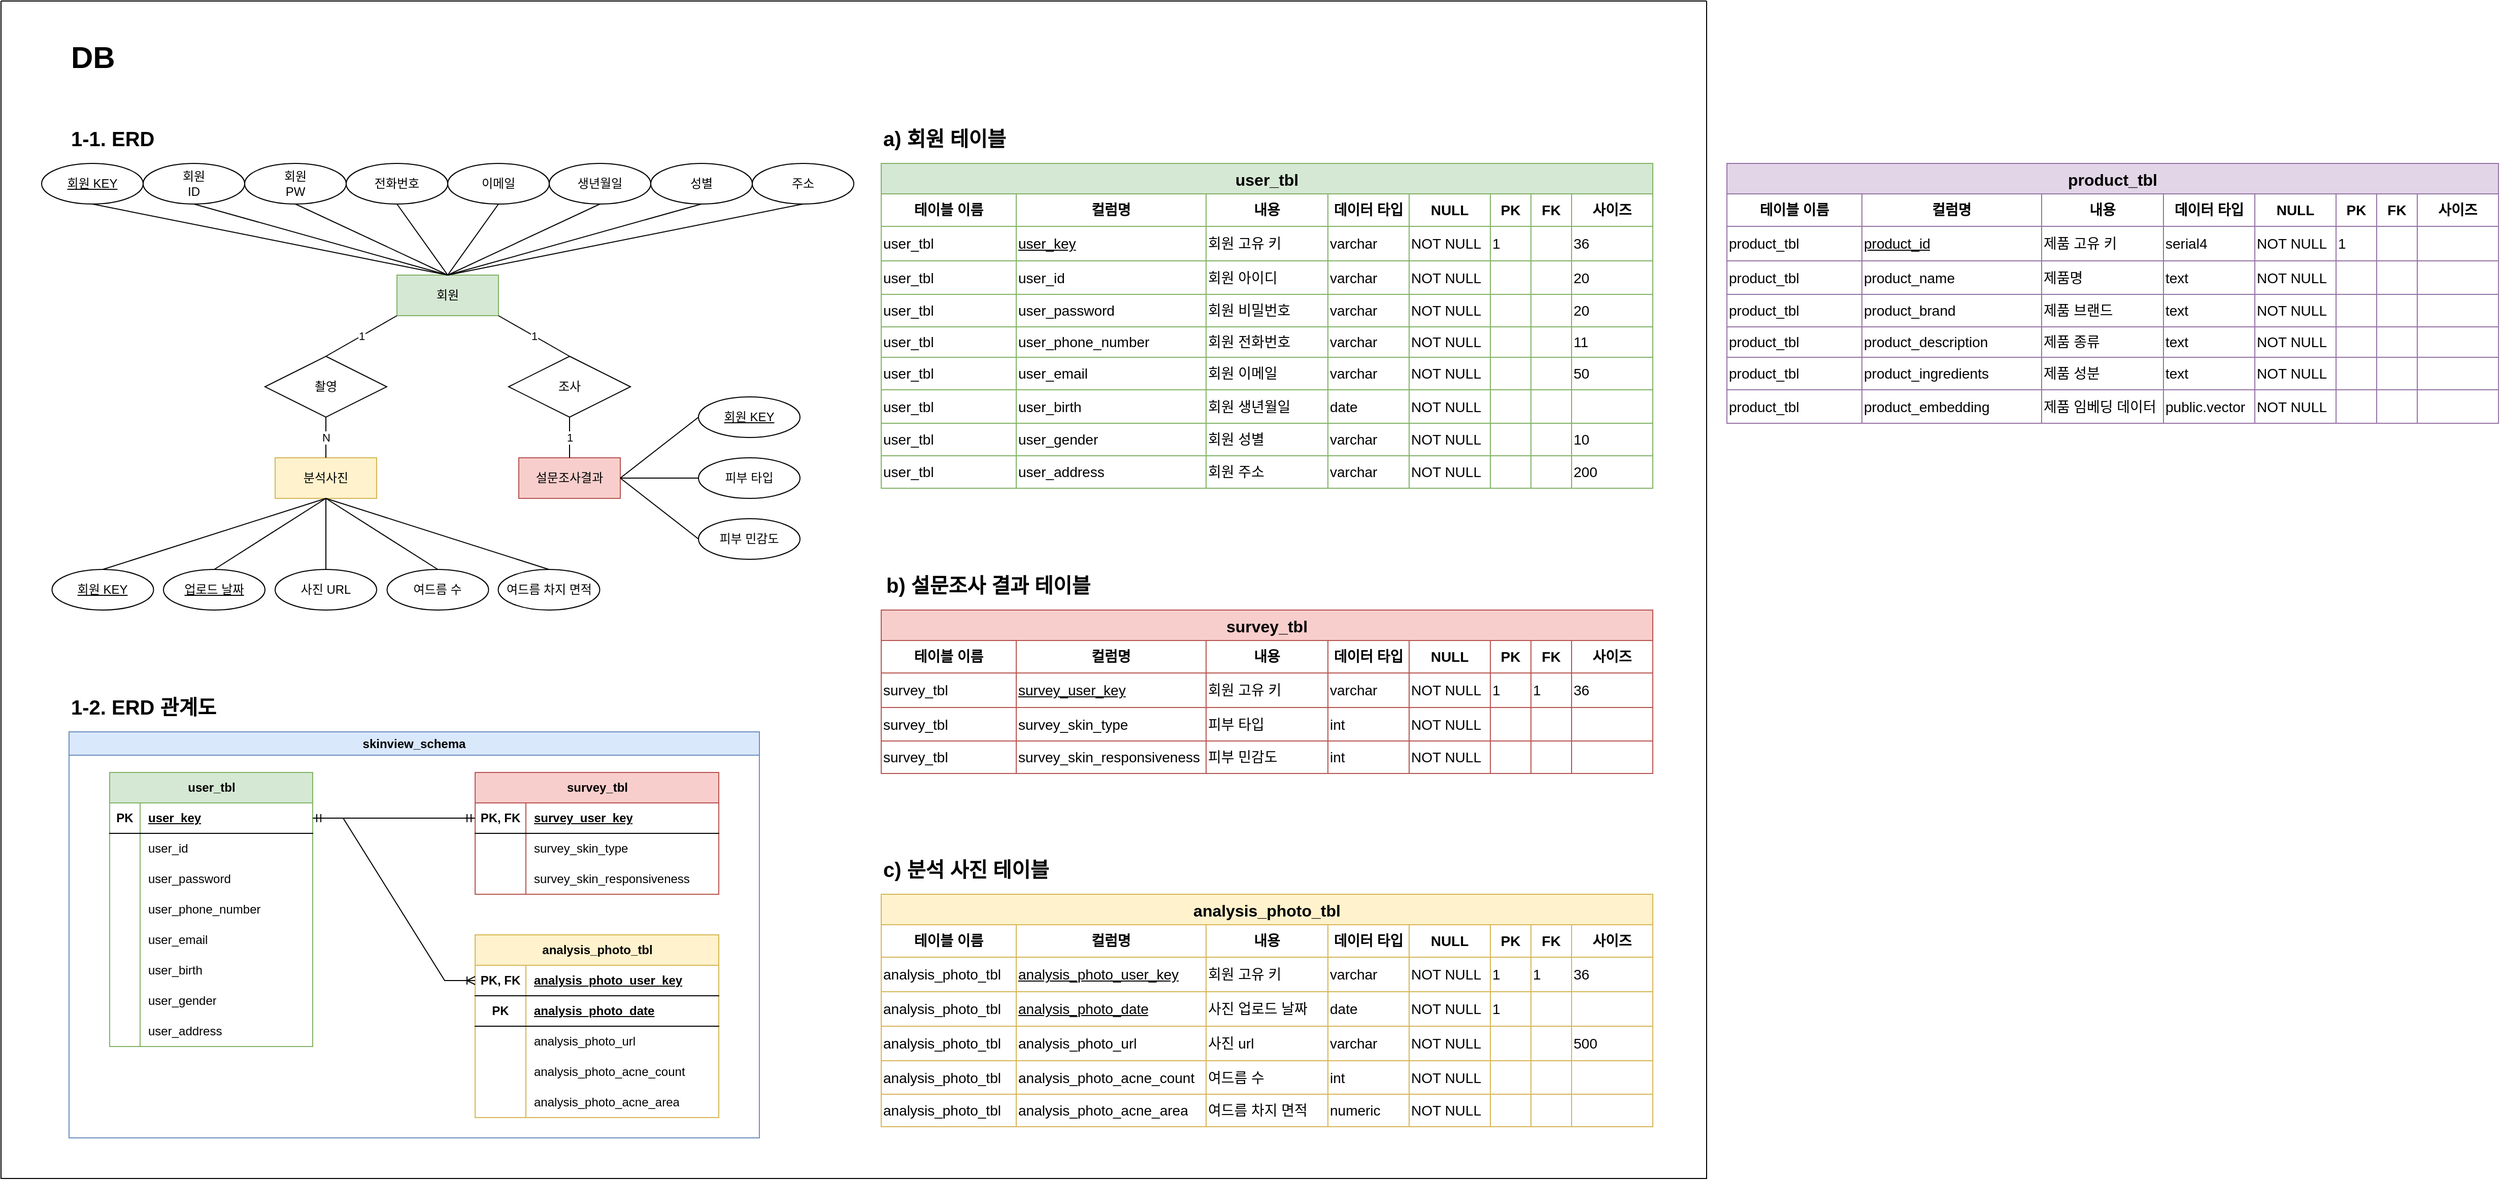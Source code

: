 <mxfile version="28.0.6">
  <diagram name="페이지-1" id="psWSUqXnJ3mYuiBxLyal">
    <mxGraphModel dx="2194" dy="1195" grid="1" gridSize="10" guides="1" tooltips="1" connect="1" arrows="1" fold="1" page="1" pageScale="1" pageWidth="827" pageHeight="1169" math="0" shadow="0">
      <root>
        <mxCell id="0" />
        <mxCell id="1" parent="0" />
        <mxCell id="A9HPcWfNnL1BEkyjVgaU-558" value="" style="swimlane;startSize=0;" vertex="1" parent="1">
          <mxGeometry width="1680" height="1160" as="geometry">
            <mxRectangle width="50" height="40" as="alternateBounds" />
          </mxGeometry>
        </mxCell>
        <mxCell id="A9HPcWfNnL1BEkyjVgaU-159" value="DB" style="text;html=1;align=left;verticalAlign=middle;whiteSpace=wrap;rounded=0;fontStyle=1;fontSize=30;" vertex="1" parent="A9HPcWfNnL1BEkyjVgaU-558">
          <mxGeometry x="67" y="40" width="60" height="30" as="geometry" />
        </mxCell>
        <mxCell id="A9HPcWfNnL1BEkyjVgaU-495" value="1-1. ERD" style="text;html=1;align=left;verticalAlign=middle;whiteSpace=wrap;rounded=0;fontStyle=1;fontSize=20;" vertex="1" parent="A9HPcWfNnL1BEkyjVgaU-558">
          <mxGeometry x="67" y="120" width="120" height="30" as="geometry" />
        </mxCell>
        <mxCell id="A9HPcWfNnL1BEkyjVgaU-4" value="회원" style="whiteSpace=wrap;html=1;align=center;fillColor=#d5e8d4;strokeColor=#82b366;" vertex="1" parent="A9HPcWfNnL1BEkyjVgaU-558">
          <mxGeometry x="390" y="270" width="100" height="40" as="geometry" />
        </mxCell>
        <mxCell id="A9HPcWfNnL1BEkyjVgaU-5" value="설문조사결과" style="whiteSpace=wrap;html=1;align=center;fillColor=#f8cecc;strokeColor=#b85450;" vertex="1" parent="A9HPcWfNnL1BEkyjVgaU-558">
          <mxGeometry x="510" y="450" width="100" height="40" as="geometry" />
        </mxCell>
        <mxCell id="A9HPcWfNnL1BEkyjVgaU-6" value="분석사진" style="whiteSpace=wrap;html=1;align=center;fillColor=#fff2cc;strokeColor=#d6b656;" vertex="1" parent="A9HPcWfNnL1BEkyjVgaU-558">
          <mxGeometry x="270" y="450" width="100" height="40" as="geometry" />
        </mxCell>
        <mxCell id="A9HPcWfNnL1BEkyjVgaU-9" value="조사" style="shape=rhombus;perimeter=rhombusPerimeter;whiteSpace=wrap;html=1;align=center;" vertex="1" parent="A9HPcWfNnL1BEkyjVgaU-558">
          <mxGeometry x="500" y="350" width="120" height="60" as="geometry" />
        </mxCell>
        <mxCell id="A9HPcWfNnL1BEkyjVgaU-10" value="촬영" style="shape=rhombus;perimeter=rhombusPerimeter;whiteSpace=wrap;html=1;align=center;" vertex="1" parent="A9HPcWfNnL1BEkyjVgaU-558">
          <mxGeometry x="260" y="350" width="120" height="60" as="geometry" />
        </mxCell>
        <mxCell id="A9HPcWfNnL1BEkyjVgaU-15" value="1" style="endArrow=none;html=1;rounded=0;entryX=0.5;entryY=0;entryDx=0;entryDy=0;exitX=1;exitY=1;exitDx=0;exitDy=0;" edge="1" parent="A9HPcWfNnL1BEkyjVgaU-558" source="A9HPcWfNnL1BEkyjVgaU-4" target="A9HPcWfNnL1BEkyjVgaU-9">
          <mxGeometry relative="1" as="geometry">
            <mxPoint x="530" y="360" as="sourcePoint" />
            <mxPoint x="690" y="360" as="targetPoint" />
          </mxGeometry>
        </mxCell>
        <mxCell id="A9HPcWfNnL1BEkyjVgaU-16" value="1" style="endArrow=none;html=1;rounded=0;exitX=0.5;exitY=1;exitDx=0;exitDy=0;entryX=0.5;entryY=0;entryDx=0;entryDy=0;" edge="1" parent="A9HPcWfNnL1BEkyjVgaU-558" source="A9HPcWfNnL1BEkyjVgaU-9" target="A9HPcWfNnL1BEkyjVgaU-5">
          <mxGeometry relative="1" as="geometry">
            <mxPoint x="530" y="360" as="sourcePoint" />
            <mxPoint x="690" y="360" as="targetPoint" />
          </mxGeometry>
        </mxCell>
        <mxCell id="A9HPcWfNnL1BEkyjVgaU-19" value="1" style="endArrow=none;html=1;rounded=0;exitX=0;exitY=1;exitDx=0;exitDy=0;entryX=0.5;entryY=0;entryDx=0;entryDy=0;" edge="1" parent="A9HPcWfNnL1BEkyjVgaU-558" source="A9HPcWfNnL1BEkyjVgaU-4" target="A9HPcWfNnL1BEkyjVgaU-10">
          <mxGeometry relative="1" as="geometry">
            <mxPoint x="580" y="400" as="sourcePoint" />
            <mxPoint x="740" y="400" as="targetPoint" />
          </mxGeometry>
        </mxCell>
        <mxCell id="A9HPcWfNnL1BEkyjVgaU-20" value="N" style="endArrow=none;html=1;rounded=0;exitX=0.5;exitY=1;exitDx=0;exitDy=0;entryX=0.5;entryY=0;entryDx=0;entryDy=0;" edge="1" parent="A9HPcWfNnL1BEkyjVgaU-558" source="A9HPcWfNnL1BEkyjVgaU-10" target="A9HPcWfNnL1BEkyjVgaU-6">
          <mxGeometry relative="1" as="geometry">
            <mxPoint x="580" y="400" as="sourcePoint" />
            <mxPoint x="740" y="400" as="targetPoint" />
          </mxGeometry>
        </mxCell>
        <mxCell id="A9HPcWfNnL1BEkyjVgaU-21" value="회원&lt;div&gt;ID&lt;/div&gt;" style="ellipse;whiteSpace=wrap;html=1;align=center;" vertex="1" parent="A9HPcWfNnL1BEkyjVgaU-558">
          <mxGeometry x="140" y="160" width="100" height="40" as="geometry" />
        </mxCell>
        <mxCell id="A9HPcWfNnL1BEkyjVgaU-22" value="회원&lt;div&gt;PW&lt;/div&gt;" style="ellipse;whiteSpace=wrap;html=1;align=center;" vertex="1" parent="A9HPcWfNnL1BEkyjVgaU-558">
          <mxGeometry x="240" y="160" width="100" height="40" as="geometry" />
        </mxCell>
        <mxCell id="A9HPcWfNnL1BEkyjVgaU-23" value="전화번호" style="ellipse;whiteSpace=wrap;html=1;align=center;" vertex="1" parent="A9HPcWfNnL1BEkyjVgaU-558">
          <mxGeometry x="340" y="160" width="100" height="40" as="geometry" />
        </mxCell>
        <mxCell id="A9HPcWfNnL1BEkyjVgaU-24" value="이메일" style="ellipse;whiteSpace=wrap;html=1;align=center;" vertex="1" parent="A9HPcWfNnL1BEkyjVgaU-558">
          <mxGeometry x="440" y="160" width="100" height="40" as="geometry" />
        </mxCell>
        <mxCell id="A9HPcWfNnL1BEkyjVgaU-25" value="주소" style="ellipse;whiteSpace=wrap;html=1;align=center;" vertex="1" parent="A9HPcWfNnL1BEkyjVgaU-558">
          <mxGeometry x="740" y="160" width="100" height="40" as="geometry" />
        </mxCell>
        <mxCell id="A9HPcWfNnL1BEkyjVgaU-26" value="생년월일" style="ellipse;whiteSpace=wrap;html=1;align=center;" vertex="1" parent="A9HPcWfNnL1BEkyjVgaU-558">
          <mxGeometry x="540" y="160" width="100" height="40" as="geometry" />
        </mxCell>
        <mxCell id="A9HPcWfNnL1BEkyjVgaU-27" value="성별" style="ellipse;whiteSpace=wrap;html=1;align=center;" vertex="1" parent="A9HPcWfNnL1BEkyjVgaU-558">
          <mxGeometry x="640" y="160" width="100" height="40" as="geometry" />
        </mxCell>
        <mxCell id="A9HPcWfNnL1BEkyjVgaU-29" value="" style="endArrow=none;html=1;rounded=0;exitX=0.5;exitY=0;exitDx=0;exitDy=0;entryX=0.5;entryY=1;entryDx=0;entryDy=0;" edge="1" parent="A9HPcWfNnL1BEkyjVgaU-558" source="A9HPcWfNnL1BEkyjVgaU-4" target="A9HPcWfNnL1BEkyjVgaU-25">
          <mxGeometry relative="1" as="geometry">
            <mxPoint x="290" y="380" as="sourcePoint" />
            <mxPoint x="450" y="380" as="targetPoint" />
          </mxGeometry>
        </mxCell>
        <mxCell id="A9HPcWfNnL1BEkyjVgaU-30" value="" style="endArrow=none;html=1;rounded=0;exitX=0.5;exitY=0;exitDx=0;exitDy=0;entryX=0.5;entryY=1;entryDx=0;entryDy=0;" edge="1" parent="A9HPcWfNnL1BEkyjVgaU-558" source="A9HPcWfNnL1BEkyjVgaU-4" target="A9HPcWfNnL1BEkyjVgaU-24">
          <mxGeometry relative="1" as="geometry">
            <mxPoint x="690" y="410" as="sourcePoint" />
            <mxPoint x="780" y="240" as="targetPoint" />
          </mxGeometry>
        </mxCell>
        <mxCell id="A9HPcWfNnL1BEkyjVgaU-31" value="" style="endArrow=none;html=1;rounded=0;exitX=0.5;exitY=0;exitDx=0;exitDy=0;entryX=0.5;entryY=1;entryDx=0;entryDy=0;" edge="1" parent="A9HPcWfNnL1BEkyjVgaU-558" source="A9HPcWfNnL1BEkyjVgaU-4" target="A9HPcWfNnL1BEkyjVgaU-26">
          <mxGeometry relative="1" as="geometry">
            <mxPoint x="680" y="410" as="sourcePoint" />
            <mxPoint x="770" y="240" as="targetPoint" />
          </mxGeometry>
        </mxCell>
        <mxCell id="A9HPcWfNnL1BEkyjVgaU-32" value="" style="endArrow=none;html=1;rounded=0;entryX=0.5;entryY=1;entryDx=0;entryDy=0;exitX=0.5;exitY=0;exitDx=0;exitDy=0;" edge="1" parent="A9HPcWfNnL1BEkyjVgaU-558" source="A9HPcWfNnL1BEkyjVgaU-4" target="A9HPcWfNnL1BEkyjVgaU-21">
          <mxGeometry relative="1" as="geometry">
            <mxPoint x="390" y="270" as="sourcePoint" />
            <mxPoint x="310" y="350" as="targetPoint" />
          </mxGeometry>
        </mxCell>
        <mxCell id="A9HPcWfNnL1BEkyjVgaU-33" value="" style="endArrow=none;html=1;rounded=0;entryX=0.5;entryY=1;entryDx=0;entryDy=0;exitX=0.5;exitY=0;exitDx=0;exitDy=0;" edge="1" parent="A9HPcWfNnL1BEkyjVgaU-558" source="A9HPcWfNnL1BEkyjVgaU-4" target="A9HPcWfNnL1BEkyjVgaU-22">
          <mxGeometry relative="1" as="geometry">
            <mxPoint x="390" y="270" as="sourcePoint" />
            <mxPoint x="250" y="340" as="targetPoint" />
          </mxGeometry>
        </mxCell>
        <mxCell id="A9HPcWfNnL1BEkyjVgaU-34" value="" style="endArrow=none;html=1;rounded=0;exitX=0.5;exitY=0;exitDx=0;exitDy=0;entryX=0.5;entryY=1;entryDx=0;entryDy=0;" edge="1" parent="A9HPcWfNnL1BEkyjVgaU-558" source="A9HPcWfNnL1BEkyjVgaU-4" target="A9HPcWfNnL1BEkyjVgaU-23">
          <mxGeometry relative="1" as="geometry">
            <mxPoint x="210" y="430" as="sourcePoint" />
            <mxPoint x="300" y="260" as="targetPoint" />
          </mxGeometry>
        </mxCell>
        <mxCell id="A9HPcWfNnL1BEkyjVgaU-35" value="" style="endArrow=none;html=1;rounded=0;entryX=0.5;entryY=1;entryDx=0;entryDy=0;" edge="1" parent="A9HPcWfNnL1BEkyjVgaU-558" target="A9HPcWfNnL1BEkyjVgaU-27">
          <mxGeometry relative="1" as="geometry">
            <mxPoint x="440" y="270" as="sourcePoint" />
            <mxPoint x="880" y="320" as="targetPoint" />
          </mxGeometry>
        </mxCell>
        <mxCell id="A9HPcWfNnL1BEkyjVgaU-36" value="피부 민감도" style="ellipse;whiteSpace=wrap;html=1;align=center;" vertex="1" parent="A9HPcWfNnL1BEkyjVgaU-558">
          <mxGeometry x="687" y="510" width="100" height="40" as="geometry" />
        </mxCell>
        <mxCell id="A9HPcWfNnL1BEkyjVgaU-37" value="피부 타입" style="ellipse;whiteSpace=wrap;html=1;align=center;" vertex="1" parent="A9HPcWfNnL1BEkyjVgaU-558">
          <mxGeometry x="687" y="450" width="100" height="40" as="geometry" />
        </mxCell>
        <mxCell id="A9HPcWfNnL1BEkyjVgaU-38" value="업로드 날짜" style="ellipse;whiteSpace=wrap;html=1;align=center;fontStyle=4;" vertex="1" parent="A9HPcWfNnL1BEkyjVgaU-558">
          <mxGeometry x="160" y="560" width="100" height="40" as="geometry" />
        </mxCell>
        <mxCell id="A9HPcWfNnL1BEkyjVgaU-39" value="회원 KEY" style="ellipse;whiteSpace=wrap;html=1;align=center;fontStyle=4;" vertex="1" parent="A9HPcWfNnL1BEkyjVgaU-558">
          <mxGeometry x="40" y="160" width="100" height="40" as="geometry" />
        </mxCell>
        <mxCell id="A9HPcWfNnL1BEkyjVgaU-40" value="" style="endArrow=none;html=1;rounded=0;entryX=0.5;entryY=1;entryDx=0;entryDy=0;exitX=0.5;exitY=0;exitDx=0;exitDy=0;" edge="1" parent="A9HPcWfNnL1BEkyjVgaU-558" source="A9HPcWfNnL1BEkyjVgaU-4" target="A9HPcWfNnL1BEkyjVgaU-39">
          <mxGeometry relative="1" as="geometry">
            <mxPoint x="480" y="310" as="sourcePoint" />
            <mxPoint x="290" y="330" as="targetPoint" />
          </mxGeometry>
        </mxCell>
        <mxCell id="A9HPcWfNnL1BEkyjVgaU-41" value="회원 KEY" style="ellipse;whiteSpace=wrap;html=1;align=center;fontStyle=4;" vertex="1" parent="A9HPcWfNnL1BEkyjVgaU-558">
          <mxGeometry x="687" y="390" width="100" height="40" as="geometry" />
        </mxCell>
        <mxCell id="A9HPcWfNnL1BEkyjVgaU-42" value="회원 KEY" style="ellipse;whiteSpace=wrap;html=1;align=center;fontStyle=4;" vertex="1" parent="A9HPcWfNnL1BEkyjVgaU-558">
          <mxGeometry x="50.25" y="560" width="100" height="40" as="geometry" />
        </mxCell>
        <mxCell id="A9HPcWfNnL1BEkyjVgaU-43" value="사진 URL" style="ellipse;whiteSpace=wrap;html=1;align=center;" vertex="1" parent="A9HPcWfNnL1BEkyjVgaU-558">
          <mxGeometry x="270" y="560" width="100" height="40" as="geometry" />
        </mxCell>
        <mxCell id="A9HPcWfNnL1BEkyjVgaU-45" value="" style="endArrow=none;html=1;rounded=0;entryX=0.5;entryY=0;entryDx=0;entryDy=0;exitX=0.5;exitY=1;exitDx=0;exitDy=0;" edge="1" parent="A9HPcWfNnL1BEkyjVgaU-558" source="A9HPcWfNnL1BEkyjVgaU-6" target="A9HPcWfNnL1BEkyjVgaU-38">
          <mxGeometry relative="1" as="geometry">
            <mxPoint x="380" y="460" as="sourcePoint" />
            <mxPoint x="190" y="540" as="targetPoint" />
          </mxGeometry>
        </mxCell>
        <mxCell id="A9HPcWfNnL1BEkyjVgaU-46" value="" style="endArrow=none;html=1;rounded=0;entryX=0.5;entryY=0;entryDx=0;entryDy=0;exitX=0.5;exitY=1;exitDx=0;exitDy=0;" edge="1" parent="A9HPcWfNnL1BEkyjVgaU-558" source="A9HPcWfNnL1BEkyjVgaU-6" target="A9HPcWfNnL1BEkyjVgaU-43">
          <mxGeometry relative="1" as="geometry">
            <mxPoint x="410" y="440" as="sourcePoint" />
            <mxPoint x="220" y="520" as="targetPoint" />
          </mxGeometry>
        </mxCell>
        <mxCell id="A9HPcWfNnL1BEkyjVgaU-47" value="" style="endArrow=none;html=1;rounded=0;entryX=0.5;entryY=0;entryDx=0;entryDy=0;exitX=0.5;exitY=1;exitDx=0;exitDy=0;" edge="1" parent="A9HPcWfNnL1BEkyjVgaU-558" source="A9HPcWfNnL1BEkyjVgaU-6" target="A9HPcWfNnL1BEkyjVgaU-42">
          <mxGeometry relative="1" as="geometry">
            <mxPoint x="440" y="450" as="sourcePoint" />
            <mxPoint x="250" y="530" as="targetPoint" />
          </mxGeometry>
        </mxCell>
        <mxCell id="A9HPcWfNnL1BEkyjVgaU-50" value="" style="endArrow=none;html=1;rounded=0;entryX=0;entryY=0.5;entryDx=0;entryDy=0;exitX=1;exitY=0.5;exitDx=0;exitDy=0;" edge="1" parent="A9HPcWfNnL1BEkyjVgaU-558" source="A9HPcWfNnL1BEkyjVgaU-5" target="A9HPcWfNnL1BEkyjVgaU-37">
          <mxGeometry relative="1" as="geometry">
            <mxPoint x="670" y="568.95" as="sourcePoint" />
            <mxPoint x="540" y="568.95" as="targetPoint" />
          </mxGeometry>
        </mxCell>
        <mxCell id="A9HPcWfNnL1BEkyjVgaU-51" value="" style="endArrow=none;html=1;rounded=0;entryX=1;entryY=0.5;entryDx=0;entryDy=0;exitX=0;exitY=0.5;exitDx=0;exitDy=0;" edge="1" parent="A9HPcWfNnL1BEkyjVgaU-558" source="A9HPcWfNnL1BEkyjVgaU-36" target="A9HPcWfNnL1BEkyjVgaU-5">
          <mxGeometry relative="1" as="geometry">
            <mxPoint x="810" y="560" as="sourcePoint" />
            <mxPoint x="680" y="560" as="targetPoint" />
          </mxGeometry>
        </mxCell>
        <mxCell id="A9HPcWfNnL1BEkyjVgaU-52" value="" style="endArrow=none;html=1;rounded=0;entryX=1;entryY=0.5;entryDx=0;entryDy=0;exitX=0;exitY=0.5;exitDx=0;exitDy=0;" edge="1" parent="A9HPcWfNnL1BEkyjVgaU-558" source="A9HPcWfNnL1BEkyjVgaU-41" target="A9HPcWfNnL1BEkyjVgaU-5">
          <mxGeometry relative="1" as="geometry">
            <mxPoint x="800" y="560" as="sourcePoint" />
            <mxPoint x="670" y="560" as="targetPoint" />
          </mxGeometry>
        </mxCell>
        <mxCell id="A9HPcWfNnL1BEkyjVgaU-58" value="여드름 수" style="ellipse;whiteSpace=wrap;html=1;align=center;" vertex="1" parent="A9HPcWfNnL1BEkyjVgaU-558">
          <mxGeometry x="380.25" y="560" width="100" height="40" as="geometry" />
        </mxCell>
        <mxCell id="A9HPcWfNnL1BEkyjVgaU-59" value="여드름 차지 면적" style="ellipse;whiteSpace=wrap;html=1;align=center;movable=1;resizable=1;rotatable=1;deletable=1;editable=1;locked=0;connectable=1;" vertex="1" parent="A9HPcWfNnL1BEkyjVgaU-558">
          <mxGeometry x="489.75" y="560" width="100" height="40" as="geometry" />
        </mxCell>
        <mxCell id="A9HPcWfNnL1BEkyjVgaU-61" value="" style="endArrow=none;html=1;rounded=0;entryX=0.5;entryY=0;entryDx=0;entryDy=0;exitX=0.5;exitY=1;exitDx=0;exitDy=0;" edge="1" parent="A9HPcWfNnL1BEkyjVgaU-558" source="A9HPcWfNnL1BEkyjVgaU-6" target="A9HPcWfNnL1BEkyjVgaU-58">
          <mxGeometry relative="1" as="geometry">
            <mxPoint x="320" y="670" as="sourcePoint" />
            <mxPoint x="310" y="890" as="targetPoint" />
          </mxGeometry>
        </mxCell>
        <mxCell id="A9HPcWfNnL1BEkyjVgaU-62" value="" style="endArrow=none;html=1;rounded=0;entryX=0.5;entryY=0;entryDx=0;entryDy=0;exitX=0.5;exitY=1;exitDx=0;exitDy=0;" edge="1" parent="A9HPcWfNnL1BEkyjVgaU-558" source="A9HPcWfNnL1BEkyjVgaU-6" target="A9HPcWfNnL1BEkyjVgaU-59">
          <mxGeometry relative="1" as="geometry">
            <mxPoint x="320" y="670" as="sourcePoint" />
            <mxPoint x="340" y="900" as="targetPoint" />
          </mxGeometry>
        </mxCell>
        <mxCell id="A9HPcWfNnL1BEkyjVgaU-557" value="" style="group" vertex="1" connectable="0" parent="A9HPcWfNnL1BEkyjVgaU-558">
          <mxGeometry x="67" y="680" width="680" height="440" as="geometry" />
        </mxCell>
        <mxCell id="A9HPcWfNnL1BEkyjVgaU-496" value="1-2. ERD 관계도" style="text;html=1;align=left;verticalAlign=middle;whiteSpace=wrap;rounded=0;fontStyle=1;fontSize=20;" vertex="1" parent="A9HPcWfNnL1BEkyjVgaU-557">
          <mxGeometry width="160" height="30" as="geometry" />
        </mxCell>
        <mxCell id="A9HPcWfNnL1BEkyjVgaU-63" value="user_tbl" style="shape=table;startSize=30;container=1;collapsible=1;childLayout=tableLayout;fixedRows=1;rowLines=0;fontStyle=1;align=center;resizeLast=1;html=1;fillColor=#d5e8d4;strokeColor=#82b366;" vertex="1" parent="A9HPcWfNnL1BEkyjVgaU-557">
          <mxGeometry x="40" y="80" width="200" height="270" as="geometry" />
        </mxCell>
        <mxCell id="A9HPcWfNnL1BEkyjVgaU-64" value="" style="shape=tableRow;horizontal=0;startSize=0;swimlaneHead=0;swimlaneBody=0;fillColor=none;collapsible=0;dropTarget=0;points=[[0,0.5],[1,0.5]];portConstraint=eastwest;top=0;left=0;right=0;bottom=1;" vertex="1" parent="A9HPcWfNnL1BEkyjVgaU-63">
          <mxGeometry y="30" width="200" height="30" as="geometry" />
        </mxCell>
        <mxCell id="A9HPcWfNnL1BEkyjVgaU-65" value="PK" style="shape=partialRectangle;connectable=0;fillColor=none;top=0;left=0;bottom=0;right=0;fontStyle=1;overflow=hidden;whiteSpace=wrap;html=1;" vertex="1" parent="A9HPcWfNnL1BEkyjVgaU-64">
          <mxGeometry width="30" height="30" as="geometry">
            <mxRectangle width="30" height="30" as="alternateBounds" />
          </mxGeometry>
        </mxCell>
        <mxCell id="A9HPcWfNnL1BEkyjVgaU-66" value="user_key" style="shape=partialRectangle;connectable=0;fillColor=none;top=0;left=0;bottom=0;right=0;align=left;spacingLeft=6;fontStyle=5;overflow=hidden;whiteSpace=wrap;html=1;" vertex="1" parent="A9HPcWfNnL1BEkyjVgaU-64">
          <mxGeometry x="30" width="170" height="30" as="geometry">
            <mxRectangle width="170" height="30" as="alternateBounds" />
          </mxGeometry>
        </mxCell>
        <mxCell id="A9HPcWfNnL1BEkyjVgaU-67" value="" style="shape=tableRow;horizontal=0;startSize=0;swimlaneHead=0;swimlaneBody=0;fillColor=none;collapsible=0;dropTarget=0;points=[[0,0.5],[1,0.5]];portConstraint=eastwest;top=0;left=0;right=0;bottom=0;" vertex="1" parent="A9HPcWfNnL1BEkyjVgaU-63">
          <mxGeometry y="60" width="200" height="30" as="geometry" />
        </mxCell>
        <mxCell id="A9HPcWfNnL1BEkyjVgaU-68" value="" style="shape=partialRectangle;connectable=0;fillColor=none;top=0;left=0;bottom=0;right=0;editable=1;overflow=hidden;whiteSpace=wrap;html=1;" vertex="1" parent="A9HPcWfNnL1BEkyjVgaU-67">
          <mxGeometry width="30" height="30" as="geometry">
            <mxRectangle width="30" height="30" as="alternateBounds" />
          </mxGeometry>
        </mxCell>
        <mxCell id="A9HPcWfNnL1BEkyjVgaU-69" value="user_id" style="shape=partialRectangle;connectable=0;fillColor=none;top=0;left=0;bottom=0;right=0;align=left;spacingLeft=6;overflow=hidden;whiteSpace=wrap;html=1;" vertex="1" parent="A9HPcWfNnL1BEkyjVgaU-67">
          <mxGeometry x="30" width="170" height="30" as="geometry">
            <mxRectangle width="170" height="30" as="alternateBounds" />
          </mxGeometry>
        </mxCell>
        <mxCell id="A9HPcWfNnL1BEkyjVgaU-70" value="" style="shape=tableRow;horizontal=0;startSize=0;swimlaneHead=0;swimlaneBody=0;fillColor=none;collapsible=0;dropTarget=0;points=[[0,0.5],[1,0.5]];portConstraint=eastwest;top=0;left=0;right=0;bottom=0;" vertex="1" parent="A9HPcWfNnL1BEkyjVgaU-63">
          <mxGeometry y="90" width="200" height="30" as="geometry" />
        </mxCell>
        <mxCell id="A9HPcWfNnL1BEkyjVgaU-71" value="" style="shape=partialRectangle;connectable=0;fillColor=none;top=0;left=0;bottom=0;right=0;editable=1;overflow=hidden;whiteSpace=wrap;html=1;" vertex="1" parent="A9HPcWfNnL1BEkyjVgaU-70">
          <mxGeometry width="30" height="30" as="geometry">
            <mxRectangle width="30" height="30" as="alternateBounds" />
          </mxGeometry>
        </mxCell>
        <mxCell id="A9HPcWfNnL1BEkyjVgaU-72" value="user_password" style="shape=partialRectangle;connectable=0;fillColor=none;top=0;left=0;bottom=0;right=0;align=left;spacingLeft=6;overflow=hidden;whiteSpace=wrap;html=1;" vertex="1" parent="A9HPcWfNnL1BEkyjVgaU-70">
          <mxGeometry x="30" width="170" height="30" as="geometry">
            <mxRectangle width="170" height="30" as="alternateBounds" />
          </mxGeometry>
        </mxCell>
        <mxCell id="A9HPcWfNnL1BEkyjVgaU-73" value="" style="shape=tableRow;horizontal=0;startSize=0;swimlaneHead=0;swimlaneBody=0;fillColor=none;collapsible=0;dropTarget=0;points=[[0,0.5],[1,0.5]];portConstraint=eastwest;top=0;left=0;right=0;bottom=0;" vertex="1" parent="A9HPcWfNnL1BEkyjVgaU-63">
          <mxGeometry y="120" width="200" height="30" as="geometry" />
        </mxCell>
        <mxCell id="A9HPcWfNnL1BEkyjVgaU-74" value="" style="shape=partialRectangle;connectable=0;fillColor=none;top=0;left=0;bottom=0;right=0;editable=1;overflow=hidden;whiteSpace=wrap;html=1;" vertex="1" parent="A9HPcWfNnL1BEkyjVgaU-73">
          <mxGeometry width="30" height="30" as="geometry">
            <mxRectangle width="30" height="30" as="alternateBounds" />
          </mxGeometry>
        </mxCell>
        <mxCell id="A9HPcWfNnL1BEkyjVgaU-75" value="user_phone_number" style="shape=partialRectangle;connectable=0;fillColor=none;top=0;left=0;bottom=0;right=0;align=left;spacingLeft=6;overflow=hidden;whiteSpace=wrap;html=1;" vertex="1" parent="A9HPcWfNnL1BEkyjVgaU-73">
          <mxGeometry x="30" width="170" height="30" as="geometry">
            <mxRectangle width="170" height="30" as="alternateBounds" />
          </mxGeometry>
        </mxCell>
        <mxCell id="A9HPcWfNnL1BEkyjVgaU-148" style="shape=tableRow;horizontal=0;startSize=0;swimlaneHead=0;swimlaneBody=0;fillColor=none;collapsible=0;dropTarget=0;points=[[0,0.5],[1,0.5]];portConstraint=eastwest;top=0;left=0;right=0;bottom=0;" vertex="1" parent="A9HPcWfNnL1BEkyjVgaU-63">
          <mxGeometry y="150" width="200" height="30" as="geometry" />
        </mxCell>
        <mxCell id="A9HPcWfNnL1BEkyjVgaU-149" style="shape=partialRectangle;connectable=0;fillColor=none;top=0;left=0;bottom=0;right=0;editable=1;overflow=hidden;whiteSpace=wrap;html=1;" vertex="1" parent="A9HPcWfNnL1BEkyjVgaU-148">
          <mxGeometry width="30" height="30" as="geometry">
            <mxRectangle width="30" height="30" as="alternateBounds" />
          </mxGeometry>
        </mxCell>
        <mxCell id="A9HPcWfNnL1BEkyjVgaU-150" value="user_email" style="shape=partialRectangle;connectable=0;fillColor=none;top=0;left=0;bottom=0;right=0;align=left;spacingLeft=6;overflow=hidden;whiteSpace=wrap;html=1;" vertex="1" parent="A9HPcWfNnL1BEkyjVgaU-148">
          <mxGeometry x="30" width="170" height="30" as="geometry">
            <mxRectangle width="170" height="30" as="alternateBounds" />
          </mxGeometry>
        </mxCell>
        <mxCell id="A9HPcWfNnL1BEkyjVgaU-145" style="shape=tableRow;horizontal=0;startSize=0;swimlaneHead=0;swimlaneBody=0;fillColor=none;collapsible=0;dropTarget=0;points=[[0,0.5],[1,0.5]];portConstraint=eastwest;top=0;left=0;right=0;bottom=0;" vertex="1" parent="A9HPcWfNnL1BEkyjVgaU-63">
          <mxGeometry y="180" width="200" height="30" as="geometry" />
        </mxCell>
        <mxCell id="A9HPcWfNnL1BEkyjVgaU-146" style="shape=partialRectangle;connectable=0;fillColor=none;top=0;left=0;bottom=0;right=0;editable=1;overflow=hidden;whiteSpace=wrap;html=1;" vertex="1" parent="A9HPcWfNnL1BEkyjVgaU-145">
          <mxGeometry width="30" height="30" as="geometry">
            <mxRectangle width="30" height="30" as="alternateBounds" />
          </mxGeometry>
        </mxCell>
        <mxCell id="A9HPcWfNnL1BEkyjVgaU-147" value="user_birth" style="shape=partialRectangle;connectable=0;fillColor=none;top=0;left=0;bottom=0;right=0;align=left;spacingLeft=6;overflow=hidden;whiteSpace=wrap;html=1;" vertex="1" parent="A9HPcWfNnL1BEkyjVgaU-145">
          <mxGeometry x="30" width="170" height="30" as="geometry">
            <mxRectangle width="170" height="30" as="alternateBounds" />
          </mxGeometry>
        </mxCell>
        <mxCell id="A9HPcWfNnL1BEkyjVgaU-142" style="shape=tableRow;horizontal=0;startSize=0;swimlaneHead=0;swimlaneBody=0;fillColor=none;collapsible=0;dropTarget=0;points=[[0,0.5],[1,0.5]];portConstraint=eastwest;top=0;left=0;right=0;bottom=0;" vertex="1" parent="A9HPcWfNnL1BEkyjVgaU-63">
          <mxGeometry y="210" width="200" height="30" as="geometry" />
        </mxCell>
        <mxCell id="A9HPcWfNnL1BEkyjVgaU-143" style="shape=partialRectangle;connectable=0;fillColor=none;top=0;left=0;bottom=0;right=0;editable=1;overflow=hidden;whiteSpace=wrap;html=1;" vertex="1" parent="A9HPcWfNnL1BEkyjVgaU-142">
          <mxGeometry width="30" height="30" as="geometry">
            <mxRectangle width="30" height="30" as="alternateBounds" />
          </mxGeometry>
        </mxCell>
        <mxCell id="A9HPcWfNnL1BEkyjVgaU-144" value="user_gender" style="shape=partialRectangle;connectable=0;fillColor=none;top=0;left=0;bottom=0;right=0;align=left;spacingLeft=6;overflow=hidden;whiteSpace=wrap;html=1;" vertex="1" parent="A9HPcWfNnL1BEkyjVgaU-142">
          <mxGeometry x="30" width="170" height="30" as="geometry">
            <mxRectangle width="170" height="30" as="alternateBounds" />
          </mxGeometry>
        </mxCell>
        <mxCell id="A9HPcWfNnL1BEkyjVgaU-151" style="shape=tableRow;horizontal=0;startSize=0;swimlaneHead=0;swimlaneBody=0;fillColor=none;collapsible=0;dropTarget=0;points=[[0,0.5],[1,0.5]];portConstraint=eastwest;top=0;left=0;right=0;bottom=0;" vertex="1" parent="A9HPcWfNnL1BEkyjVgaU-63">
          <mxGeometry y="240" width="200" height="30" as="geometry" />
        </mxCell>
        <mxCell id="A9HPcWfNnL1BEkyjVgaU-152" style="shape=partialRectangle;connectable=0;fillColor=none;top=0;left=0;bottom=0;right=0;editable=1;overflow=hidden;whiteSpace=wrap;html=1;" vertex="1" parent="A9HPcWfNnL1BEkyjVgaU-151">
          <mxGeometry width="30" height="30" as="geometry">
            <mxRectangle width="30" height="30" as="alternateBounds" />
          </mxGeometry>
        </mxCell>
        <mxCell id="A9HPcWfNnL1BEkyjVgaU-153" value="user_address" style="shape=partialRectangle;connectable=0;fillColor=none;top=0;left=0;bottom=0;right=0;align=left;spacingLeft=6;overflow=hidden;whiteSpace=wrap;html=1;" vertex="1" parent="A9HPcWfNnL1BEkyjVgaU-151">
          <mxGeometry x="30" width="170" height="30" as="geometry">
            <mxRectangle width="170" height="30" as="alternateBounds" />
          </mxGeometry>
        </mxCell>
        <mxCell id="A9HPcWfNnL1BEkyjVgaU-141" value="skinview_schema" style="swimlane;whiteSpace=wrap;html=1;fillColor=#dae8fc;strokeColor=#6c8ebf;" vertex="1" parent="A9HPcWfNnL1BEkyjVgaU-557">
          <mxGeometry y="40" width="680" height="400" as="geometry" />
        </mxCell>
        <mxCell id="A9HPcWfNnL1BEkyjVgaU-128" value="survey_tbl" style="shape=table;startSize=30;container=1;collapsible=1;childLayout=tableLayout;fixedRows=1;rowLines=0;fontStyle=1;align=center;resizeLast=1;html=1;fillColor=#f8cecc;strokeColor=#b85450;" vertex="1" parent="A9HPcWfNnL1BEkyjVgaU-141">
          <mxGeometry x="400" y="40" width="240" height="120" as="geometry" />
        </mxCell>
        <mxCell id="A9HPcWfNnL1BEkyjVgaU-129" value="" style="shape=tableRow;horizontal=0;startSize=0;swimlaneHead=0;swimlaneBody=0;fillColor=none;collapsible=0;dropTarget=0;points=[[0,0.5],[1,0.5]];portConstraint=eastwest;top=0;left=0;right=0;bottom=1;" vertex="1" parent="A9HPcWfNnL1BEkyjVgaU-128">
          <mxGeometry y="30" width="240" height="30" as="geometry" />
        </mxCell>
        <mxCell id="A9HPcWfNnL1BEkyjVgaU-130" value="PK, FK" style="shape=partialRectangle;connectable=0;fillColor=none;top=0;left=0;bottom=0;right=0;fontStyle=1;overflow=hidden;whiteSpace=wrap;html=1;" vertex="1" parent="A9HPcWfNnL1BEkyjVgaU-129">
          <mxGeometry width="50" height="30" as="geometry">
            <mxRectangle width="50" height="30" as="alternateBounds" />
          </mxGeometry>
        </mxCell>
        <mxCell id="A9HPcWfNnL1BEkyjVgaU-131" value="survey_user_key" style="shape=partialRectangle;connectable=0;fillColor=none;top=0;left=0;bottom=0;right=0;align=left;spacingLeft=6;fontStyle=5;overflow=hidden;whiteSpace=wrap;html=1;" vertex="1" parent="A9HPcWfNnL1BEkyjVgaU-129">
          <mxGeometry x="50" width="190" height="30" as="geometry">
            <mxRectangle width="190" height="30" as="alternateBounds" />
          </mxGeometry>
        </mxCell>
        <mxCell id="A9HPcWfNnL1BEkyjVgaU-132" value="" style="shape=tableRow;horizontal=0;startSize=0;swimlaneHead=0;swimlaneBody=0;fillColor=none;collapsible=0;dropTarget=0;points=[[0,0.5],[1,0.5]];portConstraint=eastwest;top=0;left=0;right=0;bottom=0;" vertex="1" parent="A9HPcWfNnL1BEkyjVgaU-128">
          <mxGeometry y="60" width="240" height="30" as="geometry" />
        </mxCell>
        <mxCell id="A9HPcWfNnL1BEkyjVgaU-133" value="" style="shape=partialRectangle;connectable=0;fillColor=none;top=0;left=0;bottom=0;right=0;editable=1;overflow=hidden;whiteSpace=wrap;html=1;" vertex="1" parent="A9HPcWfNnL1BEkyjVgaU-132">
          <mxGeometry width="50" height="30" as="geometry">
            <mxRectangle width="50" height="30" as="alternateBounds" />
          </mxGeometry>
        </mxCell>
        <mxCell id="A9HPcWfNnL1BEkyjVgaU-134" value="survey_skin_type" style="shape=partialRectangle;connectable=0;fillColor=none;top=0;left=0;bottom=0;right=0;align=left;spacingLeft=6;overflow=hidden;whiteSpace=wrap;html=1;" vertex="1" parent="A9HPcWfNnL1BEkyjVgaU-132">
          <mxGeometry x="50" width="190" height="30" as="geometry">
            <mxRectangle width="190" height="30" as="alternateBounds" />
          </mxGeometry>
        </mxCell>
        <mxCell id="A9HPcWfNnL1BEkyjVgaU-135" value="" style="shape=tableRow;horizontal=0;startSize=0;swimlaneHead=0;swimlaneBody=0;fillColor=none;collapsible=0;dropTarget=0;points=[[0,0.5],[1,0.5]];portConstraint=eastwest;top=0;left=0;right=0;bottom=0;" vertex="1" parent="A9HPcWfNnL1BEkyjVgaU-128">
          <mxGeometry y="90" width="240" height="30" as="geometry" />
        </mxCell>
        <mxCell id="A9HPcWfNnL1BEkyjVgaU-136" value="" style="shape=partialRectangle;connectable=0;fillColor=none;top=0;left=0;bottom=0;right=0;editable=1;overflow=hidden;whiteSpace=wrap;html=1;" vertex="1" parent="A9HPcWfNnL1BEkyjVgaU-135">
          <mxGeometry width="50" height="30" as="geometry">
            <mxRectangle width="50" height="30" as="alternateBounds" />
          </mxGeometry>
        </mxCell>
        <mxCell id="A9HPcWfNnL1BEkyjVgaU-137" value="survey_skin_responsiveness" style="shape=partialRectangle;connectable=0;fillColor=none;top=0;left=0;bottom=0;right=0;align=left;spacingLeft=6;overflow=hidden;whiteSpace=wrap;html=1;" vertex="1" parent="A9HPcWfNnL1BEkyjVgaU-135">
          <mxGeometry x="50" width="190" height="30" as="geometry">
            <mxRectangle width="190" height="30" as="alternateBounds" />
          </mxGeometry>
        </mxCell>
        <mxCell id="A9HPcWfNnL1BEkyjVgaU-89" value="analysis_photo_tbl" style="shape=table;startSize=30;container=1;collapsible=1;childLayout=tableLayout;fixedRows=1;rowLines=0;fontStyle=1;align=center;resizeLast=1;html=1;fillColor=#fff2cc;strokeColor=#d6b656;" vertex="1" parent="A9HPcWfNnL1BEkyjVgaU-141">
          <mxGeometry x="400" y="200" width="240" height="180" as="geometry" />
        </mxCell>
        <mxCell id="A9HPcWfNnL1BEkyjVgaU-90" value="" style="shape=tableRow;horizontal=0;startSize=0;swimlaneHead=0;swimlaneBody=0;fillColor=none;collapsible=0;dropTarget=0;points=[[0,0.5],[1,0.5]];portConstraint=eastwest;top=0;left=0;right=0;bottom=1;" vertex="1" parent="A9HPcWfNnL1BEkyjVgaU-89">
          <mxGeometry y="30" width="240" height="30" as="geometry" />
        </mxCell>
        <mxCell id="A9HPcWfNnL1BEkyjVgaU-91" value="PK, FK" style="shape=partialRectangle;connectable=0;fillColor=none;top=0;left=0;bottom=0;right=0;fontStyle=1;overflow=hidden;whiteSpace=wrap;html=1;" vertex="1" parent="A9HPcWfNnL1BEkyjVgaU-90">
          <mxGeometry width="50" height="30" as="geometry">
            <mxRectangle width="50" height="30" as="alternateBounds" />
          </mxGeometry>
        </mxCell>
        <mxCell id="A9HPcWfNnL1BEkyjVgaU-92" value="analysis_photo_user_key" style="shape=partialRectangle;connectable=0;fillColor=none;top=0;left=0;bottom=0;right=0;align=left;spacingLeft=6;fontStyle=5;overflow=hidden;whiteSpace=wrap;html=1;" vertex="1" parent="A9HPcWfNnL1BEkyjVgaU-90">
          <mxGeometry x="50" width="190" height="30" as="geometry">
            <mxRectangle width="190" height="30" as="alternateBounds" />
          </mxGeometry>
        </mxCell>
        <mxCell id="A9HPcWfNnL1BEkyjVgaU-503" style="shape=tableRow;horizontal=0;startSize=0;swimlaneHead=0;swimlaneBody=0;fillColor=none;collapsible=0;dropTarget=0;points=[[0,0.5],[1,0.5]];portConstraint=eastwest;top=0;left=0;right=0;bottom=1;" vertex="1" parent="A9HPcWfNnL1BEkyjVgaU-89">
          <mxGeometry y="60" width="240" height="30" as="geometry" />
        </mxCell>
        <mxCell id="A9HPcWfNnL1BEkyjVgaU-504" value="PK" style="shape=partialRectangle;connectable=0;fillColor=none;top=0;left=0;bottom=0;right=0;fontStyle=1;overflow=hidden;whiteSpace=wrap;html=1;" vertex="1" parent="A9HPcWfNnL1BEkyjVgaU-503">
          <mxGeometry width="50" height="30" as="geometry">
            <mxRectangle width="50" height="30" as="alternateBounds" />
          </mxGeometry>
        </mxCell>
        <mxCell id="A9HPcWfNnL1BEkyjVgaU-505" value="analysis_photo_date" style="shape=partialRectangle;connectable=0;fillColor=none;top=0;left=0;bottom=0;right=0;align=left;spacingLeft=6;fontStyle=5;overflow=hidden;whiteSpace=wrap;html=1;" vertex="1" parent="A9HPcWfNnL1BEkyjVgaU-503">
          <mxGeometry x="50" width="190" height="30" as="geometry">
            <mxRectangle width="190" height="30" as="alternateBounds" />
          </mxGeometry>
        </mxCell>
        <mxCell id="A9HPcWfNnL1BEkyjVgaU-544" style="shape=tableRow;horizontal=0;startSize=0;swimlaneHead=0;swimlaneBody=0;fillColor=none;collapsible=0;dropTarget=0;points=[[0,0.5],[1,0.5]];portConstraint=eastwest;top=0;left=0;right=0;bottom=0;" vertex="1" parent="A9HPcWfNnL1BEkyjVgaU-89">
          <mxGeometry y="90" width="240" height="30" as="geometry" />
        </mxCell>
        <mxCell id="A9HPcWfNnL1BEkyjVgaU-545" style="shape=partialRectangle;connectable=0;fillColor=none;top=0;left=0;bottom=0;right=0;editable=1;overflow=hidden;whiteSpace=wrap;html=1;" vertex="1" parent="A9HPcWfNnL1BEkyjVgaU-544">
          <mxGeometry width="50" height="30" as="geometry">
            <mxRectangle width="50" height="30" as="alternateBounds" />
          </mxGeometry>
        </mxCell>
        <mxCell id="A9HPcWfNnL1BEkyjVgaU-546" value="analysis_photo_url" style="shape=partialRectangle;connectable=0;fillColor=none;top=0;left=0;bottom=0;right=0;align=left;spacingLeft=6;overflow=hidden;whiteSpace=wrap;html=1;" vertex="1" parent="A9HPcWfNnL1BEkyjVgaU-544">
          <mxGeometry x="50" width="190" height="30" as="geometry">
            <mxRectangle width="190" height="30" as="alternateBounds" />
          </mxGeometry>
        </mxCell>
        <mxCell id="A9HPcWfNnL1BEkyjVgaU-93" value="" style="shape=tableRow;horizontal=0;startSize=0;swimlaneHead=0;swimlaneBody=0;fillColor=none;collapsible=0;dropTarget=0;points=[[0,0.5],[1,0.5]];portConstraint=eastwest;top=0;left=0;right=0;bottom=0;" vertex="1" parent="A9HPcWfNnL1BEkyjVgaU-89">
          <mxGeometry y="120" width="240" height="30" as="geometry" />
        </mxCell>
        <mxCell id="A9HPcWfNnL1BEkyjVgaU-94" value="" style="shape=partialRectangle;connectable=0;fillColor=none;top=0;left=0;bottom=0;right=0;editable=1;overflow=hidden;whiteSpace=wrap;html=1;" vertex="1" parent="A9HPcWfNnL1BEkyjVgaU-93">
          <mxGeometry width="50" height="30" as="geometry">
            <mxRectangle width="50" height="30" as="alternateBounds" />
          </mxGeometry>
        </mxCell>
        <mxCell id="A9HPcWfNnL1BEkyjVgaU-95" value="analysis_photo_acne_count" style="shape=partialRectangle;connectable=0;fillColor=none;top=0;left=0;bottom=0;right=0;align=left;spacingLeft=6;overflow=hidden;whiteSpace=wrap;html=1;" vertex="1" parent="A9HPcWfNnL1BEkyjVgaU-93">
          <mxGeometry x="50" width="190" height="30" as="geometry">
            <mxRectangle width="190" height="30" as="alternateBounds" />
          </mxGeometry>
        </mxCell>
        <mxCell id="A9HPcWfNnL1BEkyjVgaU-96" value="" style="shape=tableRow;horizontal=0;startSize=0;swimlaneHead=0;swimlaneBody=0;fillColor=none;collapsible=0;dropTarget=0;points=[[0,0.5],[1,0.5]];portConstraint=eastwest;top=0;left=0;right=0;bottom=0;" vertex="1" parent="A9HPcWfNnL1BEkyjVgaU-89">
          <mxGeometry y="150" width="240" height="30" as="geometry" />
        </mxCell>
        <mxCell id="A9HPcWfNnL1BEkyjVgaU-97" value="" style="shape=partialRectangle;connectable=0;fillColor=none;top=0;left=0;bottom=0;right=0;editable=1;overflow=hidden;whiteSpace=wrap;html=1;" vertex="1" parent="A9HPcWfNnL1BEkyjVgaU-96">
          <mxGeometry width="50" height="30" as="geometry">
            <mxRectangle width="50" height="30" as="alternateBounds" />
          </mxGeometry>
        </mxCell>
        <mxCell id="A9HPcWfNnL1BEkyjVgaU-98" value="analysis_photo_acne_area" style="shape=partialRectangle;connectable=0;fillColor=none;top=0;left=0;bottom=0;right=0;align=left;spacingLeft=6;overflow=hidden;whiteSpace=wrap;html=1;" vertex="1" parent="A9HPcWfNnL1BEkyjVgaU-96">
          <mxGeometry x="50" width="190" height="30" as="geometry">
            <mxRectangle width="190" height="30" as="alternateBounds" />
          </mxGeometry>
        </mxCell>
        <mxCell id="A9HPcWfNnL1BEkyjVgaU-155" value="" style="edgeStyle=entityRelationEdgeStyle;fontSize=12;html=1;endArrow=ERoneToMany;startArrow=ERmandOne;rounded=0;entryX=0;entryY=0.5;entryDx=0;entryDy=0;exitX=1;exitY=0.5;exitDx=0;exitDy=0;" edge="1" parent="A9HPcWfNnL1BEkyjVgaU-557" source="A9HPcWfNnL1BEkyjVgaU-64" target="A9HPcWfNnL1BEkyjVgaU-90">
          <mxGeometry width="100" height="100" relative="1" as="geometry">
            <mxPoint x="20" y="470" as="sourcePoint" />
            <mxPoint x="400" y="325" as="targetPoint" />
          </mxGeometry>
        </mxCell>
        <mxCell id="A9HPcWfNnL1BEkyjVgaU-158" value="" style="edgeStyle=entityRelationEdgeStyle;fontSize=12;html=1;endArrow=ERmandOne;startArrow=ERmandOne;rounded=0;entryX=0;entryY=0.5;entryDx=0;entryDy=0;exitX=1;exitY=0.5;exitDx=0;exitDy=0;" edge="1" parent="A9HPcWfNnL1BEkyjVgaU-557" source="A9HPcWfNnL1BEkyjVgaU-64" target="A9HPcWfNnL1BEkyjVgaU-129">
          <mxGeometry width="100" height="100" relative="1" as="geometry">
            <mxPoint x="410" y="450" as="sourcePoint" />
            <mxPoint x="610" y="790" as="targetPoint" />
          </mxGeometry>
        </mxCell>
        <mxCell id="A9HPcWfNnL1BEkyjVgaU-160" value="user_tbl" style="shape=table;startSize=30;container=1;collapsible=0;childLayout=tableLayout;strokeColor=#82b366;fontSize=16;fillColor=#d5e8d4;fontStyle=1" vertex="1" parent="A9HPcWfNnL1BEkyjVgaU-558">
          <mxGeometry x="867" y="160" width="760" height="320" as="geometry" />
        </mxCell>
        <mxCell id="A9HPcWfNnL1BEkyjVgaU-161" value="" style="shape=tableRow;horizontal=0;startSize=0;swimlaneHead=0;swimlaneBody=0;strokeColor=inherit;top=0;left=0;bottom=0;right=0;collapsible=0;dropTarget=0;fillColor=none;points=[[0,0.5],[1,0.5]];portConstraint=eastwest;fontSize=16;" vertex="1" parent="A9HPcWfNnL1BEkyjVgaU-160">
          <mxGeometry y="30" width="760" height="32" as="geometry" />
        </mxCell>
        <mxCell id="A9HPcWfNnL1BEkyjVgaU-162" value="테이블 이름" style="shape=partialRectangle;html=1;whiteSpace=wrap;connectable=0;strokeColor=inherit;overflow=hidden;fillColor=none;top=0;left=0;bottom=0;right=0;pointerEvents=1;fontSize=14;fontStyle=1" vertex="1" parent="A9HPcWfNnL1BEkyjVgaU-161">
          <mxGeometry width="133" height="32" as="geometry">
            <mxRectangle width="133" height="32" as="alternateBounds" />
          </mxGeometry>
        </mxCell>
        <mxCell id="A9HPcWfNnL1BEkyjVgaU-163" value="컬럼명" style="shape=partialRectangle;html=1;whiteSpace=wrap;connectable=0;strokeColor=inherit;overflow=hidden;fillColor=none;top=0;left=0;bottom=0;right=0;pointerEvents=1;fontSize=14;fontStyle=1" vertex="1" parent="A9HPcWfNnL1BEkyjVgaU-161">
          <mxGeometry x="133" width="187" height="32" as="geometry">
            <mxRectangle width="187" height="32" as="alternateBounds" />
          </mxGeometry>
        </mxCell>
        <mxCell id="A9HPcWfNnL1BEkyjVgaU-164" value="내용" style="shape=partialRectangle;html=1;whiteSpace=wrap;connectable=0;strokeColor=inherit;overflow=hidden;fillColor=none;top=0;left=0;bottom=0;right=0;pointerEvents=1;fontSize=14;fontStyle=1" vertex="1" parent="A9HPcWfNnL1BEkyjVgaU-161">
          <mxGeometry x="320" width="120" height="32" as="geometry">
            <mxRectangle width="120" height="32" as="alternateBounds" />
          </mxGeometry>
        </mxCell>
        <mxCell id="A9HPcWfNnL1BEkyjVgaU-234" value="데이터 타입" style="shape=partialRectangle;html=1;whiteSpace=wrap;connectable=0;strokeColor=inherit;overflow=hidden;fillColor=none;top=0;left=0;bottom=0;right=0;pointerEvents=1;fontSize=14;fontStyle=1" vertex="1" parent="A9HPcWfNnL1BEkyjVgaU-161">
          <mxGeometry x="440" width="80" height="32" as="geometry">
            <mxRectangle width="80" height="32" as="alternateBounds" />
          </mxGeometry>
        </mxCell>
        <mxCell id="A9HPcWfNnL1BEkyjVgaU-243" value="NULL" style="shape=partialRectangle;html=1;whiteSpace=wrap;connectable=0;strokeColor=inherit;overflow=hidden;fillColor=none;top=0;left=0;bottom=0;right=0;pointerEvents=1;fontSize=14;fontStyle=1" vertex="1" parent="A9HPcWfNnL1BEkyjVgaU-161">
          <mxGeometry x="520" width="80" height="32" as="geometry">
            <mxRectangle width="80" height="32" as="alternateBounds" />
          </mxGeometry>
        </mxCell>
        <mxCell id="A9HPcWfNnL1BEkyjVgaU-519" value="PK" style="shape=partialRectangle;html=1;whiteSpace=wrap;connectable=0;strokeColor=inherit;overflow=hidden;fillColor=none;top=0;left=0;bottom=0;right=0;pointerEvents=1;fontSize=14;fontStyle=1" vertex="1" parent="A9HPcWfNnL1BEkyjVgaU-161">
          <mxGeometry x="600" width="40" height="32" as="geometry">
            <mxRectangle width="40" height="32" as="alternateBounds" />
          </mxGeometry>
        </mxCell>
        <mxCell id="A9HPcWfNnL1BEkyjVgaU-252" value="FK" style="shape=partialRectangle;html=1;whiteSpace=wrap;connectable=0;strokeColor=inherit;overflow=hidden;fillColor=none;top=0;left=0;bottom=0;right=0;pointerEvents=1;fontSize=14;fontStyle=1" vertex="1" parent="A9HPcWfNnL1BEkyjVgaU-161">
          <mxGeometry x="640" width="40" height="32" as="geometry">
            <mxRectangle width="40" height="32" as="alternateBounds" />
          </mxGeometry>
        </mxCell>
        <mxCell id="A9HPcWfNnL1BEkyjVgaU-261" value="사이즈" style="shape=partialRectangle;html=1;whiteSpace=wrap;connectable=0;strokeColor=inherit;overflow=hidden;fillColor=none;top=0;left=0;bottom=0;right=0;pointerEvents=1;fontSize=14;fontStyle=1" vertex="1" parent="A9HPcWfNnL1BEkyjVgaU-161">
          <mxGeometry x="680" width="80" height="32" as="geometry">
            <mxRectangle width="80" height="32" as="alternateBounds" />
          </mxGeometry>
        </mxCell>
        <mxCell id="A9HPcWfNnL1BEkyjVgaU-165" value="" style="shape=tableRow;horizontal=0;startSize=0;swimlaneHead=0;swimlaneBody=0;strokeColor=inherit;top=0;left=0;bottom=0;right=0;collapsible=0;dropTarget=0;fillColor=none;points=[[0,0.5],[1,0.5]];portConstraint=eastwest;fontSize=16;" vertex="1" parent="A9HPcWfNnL1BEkyjVgaU-160">
          <mxGeometry y="62" width="760" height="34" as="geometry" />
        </mxCell>
        <mxCell id="A9HPcWfNnL1BEkyjVgaU-166" value="user_tbl" style="shape=partialRectangle;html=1;whiteSpace=wrap;connectable=0;strokeColor=inherit;overflow=hidden;fillColor=none;top=0;left=0;bottom=0;right=0;pointerEvents=1;fontSize=14;align=left;" vertex="1" parent="A9HPcWfNnL1BEkyjVgaU-165">
          <mxGeometry width="133" height="34" as="geometry">
            <mxRectangle width="133" height="34" as="alternateBounds" />
          </mxGeometry>
        </mxCell>
        <mxCell id="A9HPcWfNnL1BEkyjVgaU-167" value="user_key" style="shape=partialRectangle;html=1;whiteSpace=wrap;connectable=0;strokeColor=inherit;overflow=hidden;fillColor=none;top=0;left=0;bottom=0;right=0;pointerEvents=1;fontSize=14;align=left;fontStyle=4" vertex="1" parent="A9HPcWfNnL1BEkyjVgaU-165">
          <mxGeometry x="133" width="187" height="34" as="geometry">
            <mxRectangle width="187" height="34" as="alternateBounds" />
          </mxGeometry>
        </mxCell>
        <mxCell id="A9HPcWfNnL1BEkyjVgaU-168" value="회원 고유 키" style="shape=partialRectangle;html=1;whiteSpace=wrap;connectable=0;strokeColor=inherit;overflow=hidden;fillColor=none;top=0;left=0;bottom=0;right=0;pointerEvents=1;fontSize=14;align=left;" vertex="1" parent="A9HPcWfNnL1BEkyjVgaU-165">
          <mxGeometry x="320" width="120" height="34" as="geometry">
            <mxRectangle width="120" height="34" as="alternateBounds" />
          </mxGeometry>
        </mxCell>
        <mxCell id="A9HPcWfNnL1BEkyjVgaU-235" value="varchar" style="shape=partialRectangle;html=1;whiteSpace=wrap;connectable=0;strokeColor=inherit;overflow=hidden;fillColor=none;top=0;left=0;bottom=0;right=0;pointerEvents=1;fontSize=14;align=left;" vertex="1" parent="A9HPcWfNnL1BEkyjVgaU-165">
          <mxGeometry x="440" width="80" height="34" as="geometry">
            <mxRectangle width="80" height="34" as="alternateBounds" />
          </mxGeometry>
        </mxCell>
        <mxCell id="A9HPcWfNnL1BEkyjVgaU-244" value="NOT NULL" style="shape=partialRectangle;html=1;whiteSpace=wrap;connectable=0;strokeColor=inherit;overflow=hidden;fillColor=none;top=0;left=0;bottom=0;right=0;pointerEvents=1;fontSize=14;align=left;" vertex="1" parent="A9HPcWfNnL1BEkyjVgaU-165">
          <mxGeometry x="520" width="80" height="34" as="geometry">
            <mxRectangle width="80" height="34" as="alternateBounds" />
          </mxGeometry>
        </mxCell>
        <mxCell id="A9HPcWfNnL1BEkyjVgaU-520" value="1" style="shape=partialRectangle;html=1;whiteSpace=wrap;connectable=0;strokeColor=inherit;overflow=hidden;fillColor=none;top=0;left=0;bottom=0;right=0;pointerEvents=1;fontSize=14;align=left;" vertex="1" parent="A9HPcWfNnL1BEkyjVgaU-165">
          <mxGeometry x="600" width="40" height="34" as="geometry">
            <mxRectangle width="40" height="34" as="alternateBounds" />
          </mxGeometry>
        </mxCell>
        <mxCell id="A9HPcWfNnL1BEkyjVgaU-253" value="" style="shape=partialRectangle;html=1;whiteSpace=wrap;connectable=0;strokeColor=inherit;overflow=hidden;fillColor=none;top=0;left=0;bottom=0;right=0;pointerEvents=1;fontSize=14;align=left;" vertex="1" parent="A9HPcWfNnL1BEkyjVgaU-165">
          <mxGeometry x="640" width="40" height="34" as="geometry">
            <mxRectangle width="40" height="34" as="alternateBounds" />
          </mxGeometry>
        </mxCell>
        <mxCell id="A9HPcWfNnL1BEkyjVgaU-262" value="36" style="shape=partialRectangle;html=1;whiteSpace=wrap;connectable=0;strokeColor=inherit;overflow=hidden;fillColor=none;top=0;left=0;bottom=0;right=0;pointerEvents=1;fontSize=14;align=left;" vertex="1" parent="A9HPcWfNnL1BEkyjVgaU-165">
          <mxGeometry x="680" width="80" height="34" as="geometry">
            <mxRectangle width="80" height="34" as="alternateBounds" />
          </mxGeometry>
        </mxCell>
        <mxCell id="A9HPcWfNnL1BEkyjVgaU-169" value="" style="shape=tableRow;horizontal=0;startSize=0;swimlaneHead=0;swimlaneBody=0;strokeColor=inherit;top=0;left=0;bottom=0;right=0;collapsible=0;dropTarget=0;fillColor=none;points=[[0,0.5],[1,0.5]];portConstraint=eastwest;fontSize=16;" vertex="1" parent="A9HPcWfNnL1BEkyjVgaU-160">
          <mxGeometry y="96" width="760" height="33" as="geometry" />
        </mxCell>
        <mxCell id="A9HPcWfNnL1BEkyjVgaU-170" value="user_tbl" style="shape=partialRectangle;html=1;whiteSpace=wrap;connectable=0;strokeColor=inherit;overflow=hidden;fillColor=none;top=0;left=0;bottom=0;right=0;pointerEvents=1;fontSize=14;align=left;" vertex="1" parent="A9HPcWfNnL1BEkyjVgaU-169">
          <mxGeometry width="133" height="33" as="geometry">
            <mxRectangle width="133" height="33" as="alternateBounds" />
          </mxGeometry>
        </mxCell>
        <mxCell id="A9HPcWfNnL1BEkyjVgaU-171" value="user_id" style="shape=partialRectangle;html=1;whiteSpace=wrap;connectable=0;strokeColor=inherit;overflow=hidden;fillColor=none;top=0;left=0;bottom=0;right=0;pointerEvents=1;fontSize=14;align=left;" vertex="1" parent="A9HPcWfNnL1BEkyjVgaU-169">
          <mxGeometry x="133" width="187" height="33" as="geometry">
            <mxRectangle width="187" height="33" as="alternateBounds" />
          </mxGeometry>
        </mxCell>
        <mxCell id="A9HPcWfNnL1BEkyjVgaU-172" value="회원 아이디" style="shape=partialRectangle;html=1;whiteSpace=wrap;connectable=0;strokeColor=inherit;overflow=hidden;fillColor=none;top=0;left=0;bottom=0;right=0;pointerEvents=1;fontSize=14;align=left;" vertex="1" parent="A9HPcWfNnL1BEkyjVgaU-169">
          <mxGeometry x="320" width="120" height="33" as="geometry">
            <mxRectangle width="120" height="33" as="alternateBounds" />
          </mxGeometry>
        </mxCell>
        <mxCell id="A9HPcWfNnL1BEkyjVgaU-236" value="varchar" style="shape=partialRectangle;html=1;whiteSpace=wrap;connectable=0;strokeColor=inherit;overflow=hidden;fillColor=none;top=0;left=0;bottom=0;right=0;pointerEvents=1;fontSize=14;align=left;" vertex="1" parent="A9HPcWfNnL1BEkyjVgaU-169">
          <mxGeometry x="440" width="80" height="33" as="geometry">
            <mxRectangle width="80" height="33" as="alternateBounds" />
          </mxGeometry>
        </mxCell>
        <mxCell id="A9HPcWfNnL1BEkyjVgaU-245" value="NOT NULL" style="shape=partialRectangle;html=1;whiteSpace=wrap;connectable=0;strokeColor=inherit;overflow=hidden;fillColor=none;top=0;left=0;bottom=0;right=0;pointerEvents=1;fontSize=14;align=left;" vertex="1" parent="A9HPcWfNnL1BEkyjVgaU-169">
          <mxGeometry x="520" width="80" height="33" as="geometry">
            <mxRectangle width="80" height="33" as="alternateBounds" />
          </mxGeometry>
        </mxCell>
        <mxCell id="A9HPcWfNnL1BEkyjVgaU-521" style="shape=partialRectangle;html=1;whiteSpace=wrap;connectable=0;strokeColor=inherit;overflow=hidden;fillColor=none;top=0;left=0;bottom=0;right=0;pointerEvents=1;fontSize=14;align=left;" vertex="1" parent="A9HPcWfNnL1BEkyjVgaU-169">
          <mxGeometry x="600" width="40" height="33" as="geometry">
            <mxRectangle width="40" height="33" as="alternateBounds" />
          </mxGeometry>
        </mxCell>
        <mxCell id="A9HPcWfNnL1BEkyjVgaU-254" style="shape=partialRectangle;html=1;whiteSpace=wrap;connectable=0;strokeColor=inherit;overflow=hidden;fillColor=none;top=0;left=0;bottom=0;right=0;pointerEvents=1;fontSize=14;align=left;" vertex="1" parent="A9HPcWfNnL1BEkyjVgaU-169">
          <mxGeometry x="640" width="40" height="33" as="geometry">
            <mxRectangle width="40" height="33" as="alternateBounds" />
          </mxGeometry>
        </mxCell>
        <mxCell id="A9HPcWfNnL1BEkyjVgaU-263" value="20" style="shape=partialRectangle;html=1;whiteSpace=wrap;connectable=0;strokeColor=inherit;overflow=hidden;fillColor=none;top=0;left=0;bottom=0;right=0;pointerEvents=1;fontSize=14;align=left;" vertex="1" parent="A9HPcWfNnL1BEkyjVgaU-169">
          <mxGeometry x="680" width="80" height="33" as="geometry">
            <mxRectangle width="80" height="33" as="alternateBounds" />
          </mxGeometry>
        </mxCell>
        <mxCell id="A9HPcWfNnL1BEkyjVgaU-173" style="shape=tableRow;horizontal=0;startSize=0;swimlaneHead=0;swimlaneBody=0;strokeColor=inherit;top=0;left=0;bottom=0;right=0;collapsible=0;dropTarget=0;fillColor=none;points=[[0,0.5],[1,0.5]];portConstraint=eastwest;fontSize=16;" vertex="1" parent="A9HPcWfNnL1BEkyjVgaU-160">
          <mxGeometry y="129" width="760" height="32" as="geometry" />
        </mxCell>
        <mxCell id="A9HPcWfNnL1BEkyjVgaU-174" value="user_tbl" style="shape=partialRectangle;html=1;whiteSpace=wrap;connectable=0;strokeColor=inherit;overflow=hidden;fillColor=none;top=0;left=0;bottom=0;right=0;pointerEvents=1;fontSize=14;align=left;" vertex="1" parent="A9HPcWfNnL1BEkyjVgaU-173">
          <mxGeometry width="133" height="32" as="geometry">
            <mxRectangle width="133" height="32" as="alternateBounds" />
          </mxGeometry>
        </mxCell>
        <mxCell id="A9HPcWfNnL1BEkyjVgaU-175" value="user_password" style="shape=partialRectangle;html=1;whiteSpace=wrap;connectable=0;strokeColor=inherit;overflow=hidden;fillColor=none;top=0;left=0;bottom=0;right=0;pointerEvents=1;fontSize=14;align=left;" vertex="1" parent="A9HPcWfNnL1BEkyjVgaU-173">
          <mxGeometry x="133" width="187" height="32" as="geometry">
            <mxRectangle width="187" height="32" as="alternateBounds" />
          </mxGeometry>
        </mxCell>
        <mxCell id="A9HPcWfNnL1BEkyjVgaU-176" value="회원 비밀번호" style="shape=partialRectangle;html=1;whiteSpace=wrap;connectable=0;strokeColor=inherit;overflow=hidden;fillColor=none;top=0;left=0;bottom=0;right=0;pointerEvents=1;fontSize=14;align=left;" vertex="1" parent="A9HPcWfNnL1BEkyjVgaU-173">
          <mxGeometry x="320" width="120" height="32" as="geometry">
            <mxRectangle width="120" height="32" as="alternateBounds" />
          </mxGeometry>
        </mxCell>
        <mxCell id="A9HPcWfNnL1BEkyjVgaU-237" value="varchar" style="shape=partialRectangle;html=1;whiteSpace=wrap;connectable=0;strokeColor=inherit;overflow=hidden;fillColor=none;top=0;left=0;bottom=0;right=0;pointerEvents=1;fontSize=14;align=left;" vertex="1" parent="A9HPcWfNnL1BEkyjVgaU-173">
          <mxGeometry x="440" width="80" height="32" as="geometry">
            <mxRectangle width="80" height="32" as="alternateBounds" />
          </mxGeometry>
        </mxCell>
        <mxCell id="A9HPcWfNnL1BEkyjVgaU-246" value="NOT NULL" style="shape=partialRectangle;html=1;whiteSpace=wrap;connectable=0;strokeColor=inherit;overflow=hidden;fillColor=none;top=0;left=0;bottom=0;right=0;pointerEvents=1;fontSize=14;align=left;" vertex="1" parent="A9HPcWfNnL1BEkyjVgaU-173">
          <mxGeometry x="520" width="80" height="32" as="geometry">
            <mxRectangle width="80" height="32" as="alternateBounds" />
          </mxGeometry>
        </mxCell>
        <mxCell id="A9HPcWfNnL1BEkyjVgaU-522" style="shape=partialRectangle;html=1;whiteSpace=wrap;connectable=0;strokeColor=inherit;overflow=hidden;fillColor=none;top=0;left=0;bottom=0;right=0;pointerEvents=1;fontSize=14;align=left;" vertex="1" parent="A9HPcWfNnL1BEkyjVgaU-173">
          <mxGeometry x="600" width="40" height="32" as="geometry">
            <mxRectangle width="40" height="32" as="alternateBounds" />
          </mxGeometry>
        </mxCell>
        <mxCell id="A9HPcWfNnL1BEkyjVgaU-255" style="shape=partialRectangle;html=1;whiteSpace=wrap;connectable=0;strokeColor=inherit;overflow=hidden;fillColor=none;top=0;left=0;bottom=0;right=0;pointerEvents=1;fontSize=14;align=left;" vertex="1" parent="A9HPcWfNnL1BEkyjVgaU-173">
          <mxGeometry x="640" width="40" height="32" as="geometry">
            <mxRectangle width="40" height="32" as="alternateBounds" />
          </mxGeometry>
        </mxCell>
        <mxCell id="A9HPcWfNnL1BEkyjVgaU-264" value="20" style="shape=partialRectangle;html=1;whiteSpace=wrap;connectable=0;strokeColor=inherit;overflow=hidden;fillColor=none;top=0;left=0;bottom=0;right=0;pointerEvents=1;fontSize=14;align=left;" vertex="1" parent="A9HPcWfNnL1BEkyjVgaU-173">
          <mxGeometry x="680" width="80" height="32" as="geometry">
            <mxRectangle width="80" height="32" as="alternateBounds" />
          </mxGeometry>
        </mxCell>
        <mxCell id="A9HPcWfNnL1BEkyjVgaU-177" style="shape=tableRow;horizontal=0;startSize=0;swimlaneHead=0;swimlaneBody=0;strokeColor=inherit;top=0;left=0;bottom=0;right=0;collapsible=0;dropTarget=0;fillColor=none;points=[[0,0.5],[1,0.5]];portConstraint=eastwest;fontSize=16;" vertex="1" parent="A9HPcWfNnL1BEkyjVgaU-160">
          <mxGeometry y="161" width="760" height="30" as="geometry" />
        </mxCell>
        <mxCell id="A9HPcWfNnL1BEkyjVgaU-178" value="user_tbl" style="shape=partialRectangle;html=1;whiteSpace=wrap;connectable=0;strokeColor=inherit;overflow=hidden;fillColor=none;top=0;left=0;bottom=0;right=0;pointerEvents=1;fontSize=14;align=left;" vertex="1" parent="A9HPcWfNnL1BEkyjVgaU-177">
          <mxGeometry width="133" height="30" as="geometry">
            <mxRectangle width="133" height="30" as="alternateBounds" />
          </mxGeometry>
        </mxCell>
        <mxCell id="A9HPcWfNnL1BEkyjVgaU-179" value="user_phone_number" style="shape=partialRectangle;html=1;whiteSpace=wrap;connectable=0;strokeColor=inherit;overflow=hidden;fillColor=none;top=0;left=0;bottom=0;right=0;pointerEvents=1;fontSize=14;align=left;" vertex="1" parent="A9HPcWfNnL1BEkyjVgaU-177">
          <mxGeometry x="133" width="187" height="30" as="geometry">
            <mxRectangle width="187" height="30" as="alternateBounds" />
          </mxGeometry>
        </mxCell>
        <mxCell id="A9HPcWfNnL1BEkyjVgaU-180" value="회원 전화번호" style="shape=partialRectangle;html=1;whiteSpace=wrap;connectable=0;strokeColor=inherit;overflow=hidden;fillColor=none;top=0;left=0;bottom=0;right=0;pointerEvents=1;fontSize=14;align=left;" vertex="1" parent="A9HPcWfNnL1BEkyjVgaU-177">
          <mxGeometry x="320" width="120" height="30" as="geometry">
            <mxRectangle width="120" height="30" as="alternateBounds" />
          </mxGeometry>
        </mxCell>
        <mxCell id="A9HPcWfNnL1BEkyjVgaU-238" value="varchar" style="shape=partialRectangle;html=1;whiteSpace=wrap;connectable=0;strokeColor=inherit;overflow=hidden;fillColor=none;top=0;left=0;bottom=0;right=0;pointerEvents=1;fontSize=14;align=left;" vertex="1" parent="A9HPcWfNnL1BEkyjVgaU-177">
          <mxGeometry x="440" width="80" height="30" as="geometry">
            <mxRectangle width="80" height="30" as="alternateBounds" />
          </mxGeometry>
        </mxCell>
        <mxCell id="A9HPcWfNnL1BEkyjVgaU-247" value="NOT NULL" style="shape=partialRectangle;html=1;whiteSpace=wrap;connectable=0;strokeColor=inherit;overflow=hidden;fillColor=none;top=0;left=0;bottom=0;right=0;pointerEvents=1;fontSize=14;align=left;" vertex="1" parent="A9HPcWfNnL1BEkyjVgaU-177">
          <mxGeometry x="520" width="80" height="30" as="geometry">
            <mxRectangle width="80" height="30" as="alternateBounds" />
          </mxGeometry>
        </mxCell>
        <mxCell id="A9HPcWfNnL1BEkyjVgaU-523" style="shape=partialRectangle;html=1;whiteSpace=wrap;connectable=0;strokeColor=inherit;overflow=hidden;fillColor=none;top=0;left=0;bottom=0;right=0;pointerEvents=1;fontSize=14;align=left;" vertex="1" parent="A9HPcWfNnL1BEkyjVgaU-177">
          <mxGeometry x="600" width="40" height="30" as="geometry">
            <mxRectangle width="40" height="30" as="alternateBounds" />
          </mxGeometry>
        </mxCell>
        <mxCell id="A9HPcWfNnL1BEkyjVgaU-256" style="shape=partialRectangle;html=1;whiteSpace=wrap;connectable=0;strokeColor=inherit;overflow=hidden;fillColor=none;top=0;left=0;bottom=0;right=0;pointerEvents=1;fontSize=14;align=left;" vertex="1" parent="A9HPcWfNnL1BEkyjVgaU-177">
          <mxGeometry x="640" width="40" height="30" as="geometry">
            <mxRectangle width="40" height="30" as="alternateBounds" />
          </mxGeometry>
        </mxCell>
        <mxCell id="A9HPcWfNnL1BEkyjVgaU-265" value="11" style="shape=partialRectangle;html=1;whiteSpace=wrap;connectable=0;strokeColor=inherit;overflow=hidden;fillColor=none;top=0;left=0;bottom=0;right=0;pointerEvents=1;fontSize=14;align=left;" vertex="1" parent="A9HPcWfNnL1BEkyjVgaU-177">
          <mxGeometry x="680" width="80" height="30" as="geometry">
            <mxRectangle width="80" height="30" as="alternateBounds" />
          </mxGeometry>
        </mxCell>
        <mxCell id="A9HPcWfNnL1BEkyjVgaU-181" style="shape=tableRow;horizontal=0;startSize=0;swimlaneHead=0;swimlaneBody=0;strokeColor=inherit;top=0;left=0;bottom=0;right=0;collapsible=0;dropTarget=0;fillColor=none;points=[[0,0.5],[1,0.5]];portConstraint=eastwest;fontSize=16;" vertex="1" parent="A9HPcWfNnL1BEkyjVgaU-160">
          <mxGeometry y="191" width="760" height="32" as="geometry" />
        </mxCell>
        <mxCell id="A9HPcWfNnL1BEkyjVgaU-182" value="user_tbl" style="shape=partialRectangle;html=1;whiteSpace=wrap;connectable=0;strokeColor=inherit;overflow=hidden;fillColor=none;top=0;left=0;bottom=0;right=0;pointerEvents=1;fontSize=14;align=left;" vertex="1" parent="A9HPcWfNnL1BEkyjVgaU-181">
          <mxGeometry width="133" height="32" as="geometry">
            <mxRectangle width="133" height="32" as="alternateBounds" />
          </mxGeometry>
        </mxCell>
        <mxCell id="A9HPcWfNnL1BEkyjVgaU-183" value="user_email" style="shape=partialRectangle;html=1;whiteSpace=wrap;connectable=0;strokeColor=inherit;overflow=hidden;fillColor=none;top=0;left=0;bottom=0;right=0;pointerEvents=1;fontSize=14;align=left;" vertex="1" parent="A9HPcWfNnL1BEkyjVgaU-181">
          <mxGeometry x="133" width="187" height="32" as="geometry">
            <mxRectangle width="187" height="32" as="alternateBounds" />
          </mxGeometry>
        </mxCell>
        <mxCell id="A9HPcWfNnL1BEkyjVgaU-184" value="회원 이메일" style="shape=partialRectangle;html=1;whiteSpace=wrap;connectable=0;strokeColor=inherit;overflow=hidden;fillColor=none;top=0;left=0;bottom=0;right=0;pointerEvents=1;fontSize=14;align=left;" vertex="1" parent="A9HPcWfNnL1BEkyjVgaU-181">
          <mxGeometry x="320" width="120" height="32" as="geometry">
            <mxRectangle width="120" height="32" as="alternateBounds" />
          </mxGeometry>
        </mxCell>
        <mxCell id="A9HPcWfNnL1BEkyjVgaU-239" value="varchar" style="shape=partialRectangle;html=1;whiteSpace=wrap;connectable=0;strokeColor=inherit;overflow=hidden;fillColor=none;top=0;left=0;bottom=0;right=0;pointerEvents=1;fontSize=14;align=left;" vertex="1" parent="A9HPcWfNnL1BEkyjVgaU-181">
          <mxGeometry x="440" width="80" height="32" as="geometry">
            <mxRectangle width="80" height="32" as="alternateBounds" />
          </mxGeometry>
        </mxCell>
        <mxCell id="A9HPcWfNnL1BEkyjVgaU-248" value="NOT NULL" style="shape=partialRectangle;html=1;whiteSpace=wrap;connectable=0;strokeColor=inherit;overflow=hidden;fillColor=none;top=0;left=0;bottom=0;right=0;pointerEvents=1;fontSize=14;align=left;" vertex="1" parent="A9HPcWfNnL1BEkyjVgaU-181">
          <mxGeometry x="520" width="80" height="32" as="geometry">
            <mxRectangle width="80" height="32" as="alternateBounds" />
          </mxGeometry>
        </mxCell>
        <mxCell id="A9HPcWfNnL1BEkyjVgaU-524" style="shape=partialRectangle;html=1;whiteSpace=wrap;connectable=0;strokeColor=inherit;overflow=hidden;fillColor=none;top=0;left=0;bottom=0;right=0;pointerEvents=1;fontSize=14;align=left;" vertex="1" parent="A9HPcWfNnL1BEkyjVgaU-181">
          <mxGeometry x="600" width="40" height="32" as="geometry">
            <mxRectangle width="40" height="32" as="alternateBounds" />
          </mxGeometry>
        </mxCell>
        <mxCell id="A9HPcWfNnL1BEkyjVgaU-257" style="shape=partialRectangle;html=1;whiteSpace=wrap;connectable=0;strokeColor=inherit;overflow=hidden;fillColor=none;top=0;left=0;bottom=0;right=0;pointerEvents=1;fontSize=14;align=left;" vertex="1" parent="A9HPcWfNnL1BEkyjVgaU-181">
          <mxGeometry x="640" width="40" height="32" as="geometry">
            <mxRectangle width="40" height="32" as="alternateBounds" />
          </mxGeometry>
        </mxCell>
        <mxCell id="A9HPcWfNnL1BEkyjVgaU-266" value="50" style="shape=partialRectangle;html=1;whiteSpace=wrap;connectable=0;strokeColor=inherit;overflow=hidden;fillColor=none;top=0;left=0;bottom=0;right=0;pointerEvents=1;fontSize=14;align=left;" vertex="1" parent="A9HPcWfNnL1BEkyjVgaU-181">
          <mxGeometry x="680" width="80" height="32" as="geometry">
            <mxRectangle width="80" height="32" as="alternateBounds" />
          </mxGeometry>
        </mxCell>
        <mxCell id="A9HPcWfNnL1BEkyjVgaU-185" style="shape=tableRow;horizontal=0;startSize=0;swimlaneHead=0;swimlaneBody=0;strokeColor=inherit;top=0;left=0;bottom=0;right=0;collapsible=0;dropTarget=0;fillColor=none;points=[[0,0.5],[1,0.5]];portConstraint=eastwest;fontSize=16;" vertex="1" parent="A9HPcWfNnL1BEkyjVgaU-160">
          <mxGeometry y="223" width="760" height="33" as="geometry" />
        </mxCell>
        <mxCell id="A9HPcWfNnL1BEkyjVgaU-186" value="user_tbl" style="shape=partialRectangle;html=1;whiteSpace=wrap;connectable=0;strokeColor=inherit;overflow=hidden;fillColor=none;top=0;left=0;bottom=0;right=0;pointerEvents=1;fontSize=14;align=left;" vertex="1" parent="A9HPcWfNnL1BEkyjVgaU-185">
          <mxGeometry width="133" height="33" as="geometry">
            <mxRectangle width="133" height="33" as="alternateBounds" />
          </mxGeometry>
        </mxCell>
        <mxCell id="A9HPcWfNnL1BEkyjVgaU-187" value="user_birth" style="shape=partialRectangle;html=1;whiteSpace=wrap;connectable=0;strokeColor=inherit;overflow=hidden;fillColor=none;top=0;left=0;bottom=0;right=0;pointerEvents=1;fontSize=14;align=left;" vertex="1" parent="A9HPcWfNnL1BEkyjVgaU-185">
          <mxGeometry x="133" width="187" height="33" as="geometry">
            <mxRectangle width="187" height="33" as="alternateBounds" />
          </mxGeometry>
        </mxCell>
        <mxCell id="A9HPcWfNnL1BEkyjVgaU-188" value="회원 생년월일" style="shape=partialRectangle;html=1;whiteSpace=wrap;connectable=0;strokeColor=inherit;overflow=hidden;fillColor=none;top=0;left=0;bottom=0;right=0;pointerEvents=1;fontSize=14;align=left;" vertex="1" parent="A9HPcWfNnL1BEkyjVgaU-185">
          <mxGeometry x="320" width="120" height="33" as="geometry">
            <mxRectangle width="120" height="33" as="alternateBounds" />
          </mxGeometry>
        </mxCell>
        <mxCell id="A9HPcWfNnL1BEkyjVgaU-240" value="date" style="shape=partialRectangle;html=1;whiteSpace=wrap;connectable=0;strokeColor=inherit;overflow=hidden;fillColor=none;top=0;left=0;bottom=0;right=0;pointerEvents=1;fontSize=14;align=left;" vertex="1" parent="A9HPcWfNnL1BEkyjVgaU-185">
          <mxGeometry x="440" width="80" height="33" as="geometry">
            <mxRectangle width="80" height="33" as="alternateBounds" />
          </mxGeometry>
        </mxCell>
        <mxCell id="A9HPcWfNnL1BEkyjVgaU-249" value="NOT NULL" style="shape=partialRectangle;html=1;whiteSpace=wrap;connectable=0;strokeColor=inherit;overflow=hidden;fillColor=none;top=0;left=0;bottom=0;right=0;pointerEvents=1;fontSize=14;align=left;" vertex="1" parent="A9HPcWfNnL1BEkyjVgaU-185">
          <mxGeometry x="520" width="80" height="33" as="geometry">
            <mxRectangle width="80" height="33" as="alternateBounds" />
          </mxGeometry>
        </mxCell>
        <mxCell id="A9HPcWfNnL1BEkyjVgaU-525" style="shape=partialRectangle;html=1;whiteSpace=wrap;connectable=0;strokeColor=inherit;overflow=hidden;fillColor=none;top=0;left=0;bottom=0;right=0;pointerEvents=1;fontSize=14;align=left;" vertex="1" parent="A9HPcWfNnL1BEkyjVgaU-185">
          <mxGeometry x="600" width="40" height="33" as="geometry">
            <mxRectangle width="40" height="33" as="alternateBounds" />
          </mxGeometry>
        </mxCell>
        <mxCell id="A9HPcWfNnL1BEkyjVgaU-258" style="shape=partialRectangle;html=1;whiteSpace=wrap;connectable=0;strokeColor=inherit;overflow=hidden;fillColor=none;top=0;left=0;bottom=0;right=0;pointerEvents=1;fontSize=14;align=left;" vertex="1" parent="A9HPcWfNnL1BEkyjVgaU-185">
          <mxGeometry x="640" width="40" height="33" as="geometry">
            <mxRectangle width="40" height="33" as="alternateBounds" />
          </mxGeometry>
        </mxCell>
        <mxCell id="A9HPcWfNnL1BEkyjVgaU-267" value="" style="shape=partialRectangle;html=1;whiteSpace=wrap;connectable=0;strokeColor=inherit;overflow=hidden;fillColor=none;top=0;left=0;bottom=0;right=0;pointerEvents=1;fontSize=14;align=left;" vertex="1" parent="A9HPcWfNnL1BEkyjVgaU-185">
          <mxGeometry x="680" width="80" height="33" as="geometry">
            <mxRectangle width="80" height="33" as="alternateBounds" />
          </mxGeometry>
        </mxCell>
        <mxCell id="A9HPcWfNnL1BEkyjVgaU-189" style="shape=tableRow;horizontal=0;startSize=0;swimlaneHead=0;swimlaneBody=0;strokeColor=inherit;top=0;left=0;bottom=0;right=0;collapsible=0;dropTarget=0;fillColor=none;points=[[0,0.5],[1,0.5]];portConstraint=eastwest;fontSize=16;" vertex="1" parent="A9HPcWfNnL1BEkyjVgaU-160">
          <mxGeometry y="256" width="760" height="32" as="geometry" />
        </mxCell>
        <mxCell id="A9HPcWfNnL1BEkyjVgaU-190" value="user_tbl" style="shape=partialRectangle;html=1;whiteSpace=wrap;connectable=0;strokeColor=inherit;overflow=hidden;fillColor=none;top=0;left=0;bottom=0;right=0;pointerEvents=1;fontSize=14;align=left;" vertex="1" parent="A9HPcWfNnL1BEkyjVgaU-189">
          <mxGeometry width="133" height="32" as="geometry">
            <mxRectangle width="133" height="32" as="alternateBounds" />
          </mxGeometry>
        </mxCell>
        <mxCell id="A9HPcWfNnL1BEkyjVgaU-191" value="user_gender" style="shape=partialRectangle;html=1;whiteSpace=wrap;connectable=0;strokeColor=inherit;overflow=hidden;fillColor=none;top=0;left=0;bottom=0;right=0;pointerEvents=1;fontSize=14;align=left;" vertex="1" parent="A9HPcWfNnL1BEkyjVgaU-189">
          <mxGeometry x="133" width="187" height="32" as="geometry">
            <mxRectangle width="187" height="32" as="alternateBounds" />
          </mxGeometry>
        </mxCell>
        <mxCell id="A9HPcWfNnL1BEkyjVgaU-192" value="회원 성별" style="shape=partialRectangle;html=1;whiteSpace=wrap;connectable=0;strokeColor=inherit;overflow=hidden;fillColor=none;top=0;left=0;bottom=0;right=0;pointerEvents=1;fontSize=14;align=left;" vertex="1" parent="A9HPcWfNnL1BEkyjVgaU-189">
          <mxGeometry x="320" width="120" height="32" as="geometry">
            <mxRectangle width="120" height="32" as="alternateBounds" />
          </mxGeometry>
        </mxCell>
        <mxCell id="A9HPcWfNnL1BEkyjVgaU-241" value="varchar" style="shape=partialRectangle;html=1;whiteSpace=wrap;connectable=0;strokeColor=inherit;overflow=hidden;fillColor=none;top=0;left=0;bottom=0;right=0;pointerEvents=1;fontSize=14;align=left;" vertex="1" parent="A9HPcWfNnL1BEkyjVgaU-189">
          <mxGeometry x="440" width="80" height="32" as="geometry">
            <mxRectangle width="80" height="32" as="alternateBounds" />
          </mxGeometry>
        </mxCell>
        <mxCell id="A9HPcWfNnL1BEkyjVgaU-250" value="NOT NULL" style="shape=partialRectangle;html=1;whiteSpace=wrap;connectable=0;strokeColor=inherit;overflow=hidden;fillColor=none;top=0;left=0;bottom=0;right=0;pointerEvents=1;fontSize=14;align=left;" vertex="1" parent="A9HPcWfNnL1BEkyjVgaU-189">
          <mxGeometry x="520" width="80" height="32" as="geometry">
            <mxRectangle width="80" height="32" as="alternateBounds" />
          </mxGeometry>
        </mxCell>
        <mxCell id="A9HPcWfNnL1BEkyjVgaU-526" style="shape=partialRectangle;html=1;whiteSpace=wrap;connectable=0;strokeColor=inherit;overflow=hidden;fillColor=none;top=0;left=0;bottom=0;right=0;pointerEvents=1;fontSize=14;align=left;" vertex="1" parent="A9HPcWfNnL1BEkyjVgaU-189">
          <mxGeometry x="600" width="40" height="32" as="geometry">
            <mxRectangle width="40" height="32" as="alternateBounds" />
          </mxGeometry>
        </mxCell>
        <mxCell id="A9HPcWfNnL1BEkyjVgaU-259" style="shape=partialRectangle;html=1;whiteSpace=wrap;connectable=0;strokeColor=inherit;overflow=hidden;fillColor=none;top=0;left=0;bottom=0;right=0;pointerEvents=1;fontSize=14;align=left;" vertex="1" parent="A9HPcWfNnL1BEkyjVgaU-189">
          <mxGeometry x="640" width="40" height="32" as="geometry">
            <mxRectangle width="40" height="32" as="alternateBounds" />
          </mxGeometry>
        </mxCell>
        <mxCell id="A9HPcWfNnL1BEkyjVgaU-268" value="10" style="shape=partialRectangle;html=1;whiteSpace=wrap;connectable=0;strokeColor=inherit;overflow=hidden;fillColor=none;top=0;left=0;bottom=0;right=0;pointerEvents=1;fontSize=14;align=left;" vertex="1" parent="A9HPcWfNnL1BEkyjVgaU-189">
          <mxGeometry x="680" width="80" height="32" as="geometry">
            <mxRectangle width="80" height="32" as="alternateBounds" />
          </mxGeometry>
        </mxCell>
        <mxCell id="A9HPcWfNnL1BEkyjVgaU-193" style="shape=tableRow;horizontal=0;startSize=0;swimlaneHead=0;swimlaneBody=0;strokeColor=inherit;top=0;left=0;bottom=0;right=0;collapsible=0;dropTarget=0;fillColor=none;points=[[0,0.5],[1,0.5]];portConstraint=eastwest;fontSize=16;" vertex="1" parent="A9HPcWfNnL1BEkyjVgaU-160">
          <mxGeometry y="288" width="760" height="32" as="geometry" />
        </mxCell>
        <mxCell id="A9HPcWfNnL1BEkyjVgaU-194" value="user_tbl" style="shape=partialRectangle;html=1;whiteSpace=wrap;connectable=0;strokeColor=inherit;overflow=hidden;fillColor=none;top=0;left=0;bottom=0;right=0;pointerEvents=1;fontSize=14;align=left;" vertex="1" parent="A9HPcWfNnL1BEkyjVgaU-193">
          <mxGeometry width="133" height="32" as="geometry">
            <mxRectangle width="133" height="32" as="alternateBounds" />
          </mxGeometry>
        </mxCell>
        <mxCell id="A9HPcWfNnL1BEkyjVgaU-195" value="user_address" style="shape=partialRectangle;html=1;whiteSpace=wrap;connectable=0;strokeColor=inherit;overflow=hidden;fillColor=none;top=0;left=0;bottom=0;right=0;pointerEvents=1;fontSize=14;align=left;" vertex="1" parent="A9HPcWfNnL1BEkyjVgaU-193">
          <mxGeometry x="133" width="187" height="32" as="geometry">
            <mxRectangle width="187" height="32" as="alternateBounds" />
          </mxGeometry>
        </mxCell>
        <mxCell id="A9HPcWfNnL1BEkyjVgaU-196" value="회원 주소" style="shape=partialRectangle;html=1;whiteSpace=wrap;connectable=0;strokeColor=inherit;overflow=hidden;fillColor=none;top=0;left=0;bottom=0;right=0;pointerEvents=1;fontSize=14;align=left;" vertex="1" parent="A9HPcWfNnL1BEkyjVgaU-193">
          <mxGeometry x="320" width="120" height="32" as="geometry">
            <mxRectangle width="120" height="32" as="alternateBounds" />
          </mxGeometry>
        </mxCell>
        <mxCell id="A9HPcWfNnL1BEkyjVgaU-242" value="varchar" style="shape=partialRectangle;html=1;whiteSpace=wrap;connectable=0;strokeColor=inherit;overflow=hidden;fillColor=none;top=0;left=0;bottom=0;right=0;pointerEvents=1;fontSize=14;align=left;" vertex="1" parent="A9HPcWfNnL1BEkyjVgaU-193">
          <mxGeometry x="440" width="80" height="32" as="geometry">
            <mxRectangle width="80" height="32" as="alternateBounds" />
          </mxGeometry>
        </mxCell>
        <mxCell id="A9HPcWfNnL1BEkyjVgaU-251" value="NOT NULL" style="shape=partialRectangle;html=1;whiteSpace=wrap;connectable=0;strokeColor=inherit;overflow=hidden;fillColor=none;top=0;left=0;bottom=0;right=0;pointerEvents=1;fontSize=14;align=left;" vertex="1" parent="A9HPcWfNnL1BEkyjVgaU-193">
          <mxGeometry x="520" width="80" height="32" as="geometry">
            <mxRectangle width="80" height="32" as="alternateBounds" />
          </mxGeometry>
        </mxCell>
        <mxCell id="A9HPcWfNnL1BEkyjVgaU-527" style="shape=partialRectangle;html=1;whiteSpace=wrap;connectable=0;strokeColor=inherit;overflow=hidden;fillColor=none;top=0;left=0;bottom=0;right=0;pointerEvents=1;fontSize=14;align=left;" vertex="1" parent="A9HPcWfNnL1BEkyjVgaU-193">
          <mxGeometry x="600" width="40" height="32" as="geometry">
            <mxRectangle width="40" height="32" as="alternateBounds" />
          </mxGeometry>
        </mxCell>
        <mxCell id="A9HPcWfNnL1BEkyjVgaU-260" style="shape=partialRectangle;html=1;whiteSpace=wrap;connectable=0;strokeColor=inherit;overflow=hidden;fillColor=none;top=0;left=0;bottom=0;right=0;pointerEvents=1;fontSize=14;align=left;" vertex="1" parent="A9HPcWfNnL1BEkyjVgaU-193">
          <mxGeometry x="640" width="40" height="32" as="geometry">
            <mxRectangle width="40" height="32" as="alternateBounds" />
          </mxGeometry>
        </mxCell>
        <mxCell id="A9HPcWfNnL1BEkyjVgaU-269" value="200" style="shape=partialRectangle;html=1;whiteSpace=wrap;connectable=0;strokeColor=inherit;overflow=hidden;fillColor=none;top=0;left=0;bottom=0;right=0;pointerEvents=1;fontSize=14;align=left;" vertex="1" parent="A9HPcWfNnL1BEkyjVgaU-193">
          <mxGeometry x="680" width="80" height="32" as="geometry">
            <mxRectangle width="80" height="32" as="alternateBounds" />
          </mxGeometry>
        </mxCell>
        <mxCell id="A9HPcWfNnL1BEkyjVgaU-343" value="survey_tbl" style="shape=table;startSize=30;container=1;collapsible=0;childLayout=tableLayout;strokeColor=#b85450;fontSize=16;fillColor=#f8cecc;fontStyle=1" vertex="1" parent="A9HPcWfNnL1BEkyjVgaU-558">
          <mxGeometry x="867" y="600" width="760" height="161" as="geometry" />
        </mxCell>
        <mxCell id="A9HPcWfNnL1BEkyjVgaU-344" value="" style="shape=tableRow;horizontal=0;startSize=0;swimlaneHead=0;swimlaneBody=0;strokeColor=inherit;top=0;left=0;bottom=0;right=0;collapsible=0;dropTarget=0;fillColor=none;points=[[0,0.5],[1,0.5]];portConstraint=eastwest;fontSize=16;" vertex="1" parent="A9HPcWfNnL1BEkyjVgaU-343">
          <mxGeometry y="30" width="760" height="32" as="geometry" />
        </mxCell>
        <mxCell id="A9HPcWfNnL1BEkyjVgaU-345" value="테이블 이름" style="shape=partialRectangle;html=1;whiteSpace=wrap;connectable=0;strokeColor=inherit;overflow=hidden;fillColor=none;top=0;left=0;bottom=0;right=0;pointerEvents=1;fontSize=14;fontStyle=1" vertex="1" parent="A9HPcWfNnL1BEkyjVgaU-344">
          <mxGeometry width="133" height="32" as="geometry">
            <mxRectangle width="133" height="32" as="alternateBounds" />
          </mxGeometry>
        </mxCell>
        <mxCell id="A9HPcWfNnL1BEkyjVgaU-346" value="컬럼명" style="shape=partialRectangle;html=1;whiteSpace=wrap;connectable=0;strokeColor=inherit;overflow=hidden;fillColor=none;top=0;left=0;bottom=0;right=0;pointerEvents=1;fontSize=14;fontStyle=1" vertex="1" parent="A9HPcWfNnL1BEkyjVgaU-344">
          <mxGeometry x="133" width="187" height="32" as="geometry">
            <mxRectangle width="187" height="32" as="alternateBounds" />
          </mxGeometry>
        </mxCell>
        <mxCell id="A9HPcWfNnL1BEkyjVgaU-347" value="내용" style="shape=partialRectangle;html=1;whiteSpace=wrap;connectable=0;strokeColor=inherit;overflow=hidden;fillColor=none;top=0;left=0;bottom=0;right=0;pointerEvents=1;fontSize=14;fontStyle=1" vertex="1" parent="A9HPcWfNnL1BEkyjVgaU-344">
          <mxGeometry x="320" width="120" height="32" as="geometry">
            <mxRectangle width="120" height="32" as="alternateBounds" />
          </mxGeometry>
        </mxCell>
        <mxCell id="A9HPcWfNnL1BEkyjVgaU-348" value="데이터 타입" style="shape=partialRectangle;html=1;whiteSpace=wrap;connectable=0;strokeColor=inherit;overflow=hidden;fillColor=none;top=0;left=0;bottom=0;right=0;pointerEvents=1;fontSize=14;fontStyle=1" vertex="1" parent="A9HPcWfNnL1BEkyjVgaU-344">
          <mxGeometry x="440" width="80" height="32" as="geometry">
            <mxRectangle width="80" height="32" as="alternateBounds" />
          </mxGeometry>
        </mxCell>
        <mxCell id="A9HPcWfNnL1BEkyjVgaU-349" value="NULL" style="shape=partialRectangle;html=1;whiteSpace=wrap;connectable=0;strokeColor=inherit;overflow=hidden;fillColor=none;top=0;left=0;bottom=0;right=0;pointerEvents=1;fontSize=14;fontStyle=1" vertex="1" parent="A9HPcWfNnL1BEkyjVgaU-344">
          <mxGeometry x="520" width="80" height="32" as="geometry">
            <mxRectangle width="80" height="32" as="alternateBounds" />
          </mxGeometry>
        </mxCell>
        <mxCell id="A9HPcWfNnL1BEkyjVgaU-350" value="PK" style="shape=partialRectangle;html=1;whiteSpace=wrap;connectable=0;strokeColor=inherit;overflow=hidden;fillColor=none;top=0;left=0;bottom=0;right=0;pointerEvents=1;fontSize=14;fontStyle=1" vertex="1" parent="A9HPcWfNnL1BEkyjVgaU-344">
          <mxGeometry x="600" width="40" height="32" as="geometry">
            <mxRectangle width="40" height="32" as="alternateBounds" />
          </mxGeometry>
        </mxCell>
        <mxCell id="A9HPcWfNnL1BEkyjVgaU-528" value="FK" style="shape=partialRectangle;html=1;whiteSpace=wrap;connectable=0;strokeColor=inherit;overflow=hidden;fillColor=none;top=0;left=0;bottom=0;right=0;pointerEvents=1;fontSize=14;fontStyle=1" vertex="1" parent="A9HPcWfNnL1BEkyjVgaU-344">
          <mxGeometry x="640" width="40" height="32" as="geometry">
            <mxRectangle width="40" height="32" as="alternateBounds" />
          </mxGeometry>
        </mxCell>
        <mxCell id="A9HPcWfNnL1BEkyjVgaU-351" value="사이즈" style="shape=partialRectangle;html=1;whiteSpace=wrap;connectable=0;strokeColor=inherit;overflow=hidden;fillColor=none;top=0;left=0;bottom=0;right=0;pointerEvents=1;fontSize=14;fontStyle=1" vertex="1" parent="A9HPcWfNnL1BEkyjVgaU-344">
          <mxGeometry x="680" width="80" height="32" as="geometry">
            <mxRectangle width="80" height="32" as="alternateBounds" />
          </mxGeometry>
        </mxCell>
        <mxCell id="A9HPcWfNnL1BEkyjVgaU-352" value="" style="shape=tableRow;horizontal=0;startSize=0;swimlaneHead=0;swimlaneBody=0;strokeColor=inherit;top=0;left=0;bottom=0;right=0;collapsible=0;dropTarget=0;fillColor=none;points=[[0,0.5],[1,0.5]];portConstraint=eastwest;fontSize=16;" vertex="1" parent="A9HPcWfNnL1BEkyjVgaU-343">
          <mxGeometry y="62" width="760" height="34" as="geometry" />
        </mxCell>
        <mxCell id="A9HPcWfNnL1BEkyjVgaU-353" value="survey_tbl" style="shape=partialRectangle;html=1;whiteSpace=wrap;connectable=0;strokeColor=inherit;overflow=hidden;fillColor=none;top=0;left=0;bottom=0;right=0;pointerEvents=1;fontSize=14;align=left;" vertex="1" parent="A9HPcWfNnL1BEkyjVgaU-352">
          <mxGeometry width="133" height="34" as="geometry">
            <mxRectangle width="133" height="34" as="alternateBounds" />
          </mxGeometry>
        </mxCell>
        <mxCell id="A9HPcWfNnL1BEkyjVgaU-354" value="survey_user_key" style="shape=partialRectangle;html=1;whiteSpace=wrap;connectable=0;strokeColor=inherit;overflow=hidden;fillColor=none;top=0;left=0;bottom=0;right=0;pointerEvents=1;fontSize=14;align=left;fontStyle=4" vertex="1" parent="A9HPcWfNnL1BEkyjVgaU-352">
          <mxGeometry x="133" width="187" height="34" as="geometry">
            <mxRectangle width="187" height="34" as="alternateBounds" />
          </mxGeometry>
        </mxCell>
        <mxCell id="A9HPcWfNnL1BEkyjVgaU-355" value="회원 고유 키" style="shape=partialRectangle;html=1;whiteSpace=wrap;connectable=0;strokeColor=inherit;overflow=hidden;fillColor=none;top=0;left=0;bottom=0;right=0;pointerEvents=1;fontSize=14;align=left;" vertex="1" parent="A9HPcWfNnL1BEkyjVgaU-352">
          <mxGeometry x="320" width="120" height="34" as="geometry">
            <mxRectangle width="120" height="34" as="alternateBounds" />
          </mxGeometry>
        </mxCell>
        <mxCell id="A9HPcWfNnL1BEkyjVgaU-356" value="varchar" style="shape=partialRectangle;html=1;whiteSpace=wrap;connectable=0;strokeColor=inherit;overflow=hidden;fillColor=none;top=0;left=0;bottom=0;right=0;pointerEvents=1;fontSize=14;align=left;" vertex="1" parent="A9HPcWfNnL1BEkyjVgaU-352">
          <mxGeometry x="440" width="80" height="34" as="geometry">
            <mxRectangle width="80" height="34" as="alternateBounds" />
          </mxGeometry>
        </mxCell>
        <mxCell id="A9HPcWfNnL1BEkyjVgaU-357" value="NOT NULL" style="shape=partialRectangle;html=1;whiteSpace=wrap;connectable=0;strokeColor=inherit;overflow=hidden;fillColor=none;top=0;left=0;bottom=0;right=0;pointerEvents=1;fontSize=14;align=left;" vertex="1" parent="A9HPcWfNnL1BEkyjVgaU-352">
          <mxGeometry x="520" width="80" height="34" as="geometry">
            <mxRectangle width="80" height="34" as="alternateBounds" />
          </mxGeometry>
        </mxCell>
        <mxCell id="A9HPcWfNnL1BEkyjVgaU-358" value="1" style="shape=partialRectangle;html=1;whiteSpace=wrap;connectable=0;strokeColor=inherit;overflow=hidden;fillColor=none;top=0;left=0;bottom=0;right=0;pointerEvents=1;fontSize=14;align=left;" vertex="1" parent="A9HPcWfNnL1BEkyjVgaU-352">
          <mxGeometry x="600" width="40" height="34" as="geometry">
            <mxRectangle width="40" height="34" as="alternateBounds" />
          </mxGeometry>
        </mxCell>
        <mxCell id="A9HPcWfNnL1BEkyjVgaU-529" value="1" style="shape=partialRectangle;html=1;whiteSpace=wrap;connectable=0;strokeColor=inherit;overflow=hidden;fillColor=none;top=0;left=0;bottom=0;right=0;pointerEvents=1;fontSize=14;align=left;" vertex="1" parent="A9HPcWfNnL1BEkyjVgaU-352">
          <mxGeometry x="640" width="40" height="34" as="geometry">
            <mxRectangle width="40" height="34" as="alternateBounds" />
          </mxGeometry>
        </mxCell>
        <mxCell id="A9HPcWfNnL1BEkyjVgaU-359" value="36" style="shape=partialRectangle;html=1;whiteSpace=wrap;connectable=0;strokeColor=inherit;overflow=hidden;fillColor=none;top=0;left=0;bottom=0;right=0;pointerEvents=1;fontSize=14;align=left;" vertex="1" parent="A9HPcWfNnL1BEkyjVgaU-352">
          <mxGeometry x="680" width="80" height="34" as="geometry">
            <mxRectangle width="80" height="34" as="alternateBounds" />
          </mxGeometry>
        </mxCell>
        <mxCell id="A9HPcWfNnL1BEkyjVgaU-360" value="" style="shape=tableRow;horizontal=0;startSize=0;swimlaneHead=0;swimlaneBody=0;strokeColor=inherit;top=0;left=0;bottom=0;right=0;collapsible=0;dropTarget=0;fillColor=none;points=[[0,0.5],[1,0.5]];portConstraint=eastwest;fontSize=16;" vertex="1" parent="A9HPcWfNnL1BEkyjVgaU-343">
          <mxGeometry y="96" width="760" height="33" as="geometry" />
        </mxCell>
        <mxCell id="A9HPcWfNnL1BEkyjVgaU-361" value="survey_tbl" style="shape=partialRectangle;html=1;whiteSpace=wrap;connectable=0;strokeColor=inherit;overflow=hidden;fillColor=none;top=0;left=0;bottom=0;right=0;pointerEvents=1;fontSize=14;align=left;" vertex="1" parent="A9HPcWfNnL1BEkyjVgaU-360">
          <mxGeometry width="133" height="33" as="geometry">
            <mxRectangle width="133" height="33" as="alternateBounds" />
          </mxGeometry>
        </mxCell>
        <mxCell id="A9HPcWfNnL1BEkyjVgaU-362" value="survey_skin_type" style="shape=partialRectangle;html=1;whiteSpace=wrap;connectable=0;strokeColor=inherit;overflow=hidden;fillColor=none;top=0;left=0;bottom=0;right=0;pointerEvents=1;fontSize=14;align=left;" vertex="1" parent="A9HPcWfNnL1BEkyjVgaU-360">
          <mxGeometry x="133" width="187" height="33" as="geometry">
            <mxRectangle width="187" height="33" as="alternateBounds" />
          </mxGeometry>
        </mxCell>
        <mxCell id="A9HPcWfNnL1BEkyjVgaU-363" value="피부 타입" style="shape=partialRectangle;html=1;whiteSpace=wrap;connectable=0;strokeColor=inherit;overflow=hidden;fillColor=none;top=0;left=0;bottom=0;right=0;pointerEvents=1;fontSize=14;align=left;" vertex="1" parent="A9HPcWfNnL1BEkyjVgaU-360">
          <mxGeometry x="320" width="120" height="33" as="geometry">
            <mxRectangle width="120" height="33" as="alternateBounds" />
          </mxGeometry>
        </mxCell>
        <mxCell id="A9HPcWfNnL1BEkyjVgaU-364" value="int" style="shape=partialRectangle;html=1;whiteSpace=wrap;connectable=0;strokeColor=inherit;overflow=hidden;fillColor=none;top=0;left=0;bottom=0;right=0;pointerEvents=1;fontSize=14;align=left;" vertex="1" parent="A9HPcWfNnL1BEkyjVgaU-360">
          <mxGeometry x="440" width="80" height="33" as="geometry">
            <mxRectangle width="80" height="33" as="alternateBounds" />
          </mxGeometry>
        </mxCell>
        <mxCell id="A9HPcWfNnL1BEkyjVgaU-365" value="NOT NULL" style="shape=partialRectangle;html=1;whiteSpace=wrap;connectable=0;strokeColor=inherit;overflow=hidden;fillColor=none;top=0;left=0;bottom=0;right=0;pointerEvents=1;fontSize=14;align=left;" vertex="1" parent="A9HPcWfNnL1BEkyjVgaU-360">
          <mxGeometry x="520" width="80" height="33" as="geometry">
            <mxRectangle width="80" height="33" as="alternateBounds" />
          </mxGeometry>
        </mxCell>
        <mxCell id="A9HPcWfNnL1BEkyjVgaU-366" style="shape=partialRectangle;html=1;whiteSpace=wrap;connectable=0;strokeColor=inherit;overflow=hidden;fillColor=none;top=0;left=0;bottom=0;right=0;pointerEvents=1;fontSize=14;align=left;" vertex="1" parent="A9HPcWfNnL1BEkyjVgaU-360">
          <mxGeometry x="600" width="40" height="33" as="geometry">
            <mxRectangle width="40" height="33" as="alternateBounds" />
          </mxGeometry>
        </mxCell>
        <mxCell id="A9HPcWfNnL1BEkyjVgaU-530" style="shape=partialRectangle;html=1;whiteSpace=wrap;connectable=0;strokeColor=inherit;overflow=hidden;fillColor=none;top=0;left=0;bottom=0;right=0;pointerEvents=1;fontSize=14;align=left;" vertex="1" parent="A9HPcWfNnL1BEkyjVgaU-360">
          <mxGeometry x="640" width="40" height="33" as="geometry">
            <mxRectangle width="40" height="33" as="alternateBounds" />
          </mxGeometry>
        </mxCell>
        <mxCell id="A9HPcWfNnL1BEkyjVgaU-367" value="" style="shape=partialRectangle;html=1;whiteSpace=wrap;connectable=0;strokeColor=inherit;overflow=hidden;fillColor=none;top=0;left=0;bottom=0;right=0;pointerEvents=1;fontSize=14;align=left;" vertex="1" parent="A9HPcWfNnL1BEkyjVgaU-360">
          <mxGeometry x="680" width="80" height="33" as="geometry">
            <mxRectangle width="80" height="33" as="alternateBounds" />
          </mxGeometry>
        </mxCell>
        <mxCell id="A9HPcWfNnL1BEkyjVgaU-368" style="shape=tableRow;horizontal=0;startSize=0;swimlaneHead=0;swimlaneBody=0;strokeColor=inherit;top=0;left=0;bottom=0;right=0;collapsible=0;dropTarget=0;fillColor=none;points=[[0,0.5],[1,0.5]];portConstraint=eastwest;fontSize=16;" vertex="1" parent="A9HPcWfNnL1BEkyjVgaU-343">
          <mxGeometry y="129" width="760" height="32" as="geometry" />
        </mxCell>
        <mxCell id="A9HPcWfNnL1BEkyjVgaU-369" value="survey_tbl" style="shape=partialRectangle;html=1;whiteSpace=wrap;connectable=0;strokeColor=inherit;overflow=hidden;fillColor=none;top=0;left=0;bottom=0;right=0;pointerEvents=1;fontSize=14;align=left;" vertex="1" parent="A9HPcWfNnL1BEkyjVgaU-368">
          <mxGeometry width="133" height="32" as="geometry">
            <mxRectangle width="133" height="32" as="alternateBounds" />
          </mxGeometry>
        </mxCell>
        <mxCell id="A9HPcWfNnL1BEkyjVgaU-370" value="survey_skin_responsiveness" style="shape=partialRectangle;html=1;whiteSpace=wrap;connectable=0;strokeColor=inherit;overflow=hidden;fillColor=none;top=0;left=0;bottom=0;right=0;pointerEvents=1;fontSize=14;align=left;" vertex="1" parent="A9HPcWfNnL1BEkyjVgaU-368">
          <mxGeometry x="133" width="187" height="32" as="geometry">
            <mxRectangle width="187" height="32" as="alternateBounds" />
          </mxGeometry>
        </mxCell>
        <mxCell id="A9HPcWfNnL1BEkyjVgaU-371" value="피부 민감도" style="shape=partialRectangle;html=1;whiteSpace=wrap;connectable=0;strokeColor=inherit;overflow=hidden;fillColor=none;top=0;left=0;bottom=0;right=0;pointerEvents=1;fontSize=14;align=left;" vertex="1" parent="A9HPcWfNnL1BEkyjVgaU-368">
          <mxGeometry x="320" width="120" height="32" as="geometry">
            <mxRectangle width="120" height="32" as="alternateBounds" />
          </mxGeometry>
        </mxCell>
        <mxCell id="A9HPcWfNnL1BEkyjVgaU-372" value="int" style="shape=partialRectangle;html=1;whiteSpace=wrap;connectable=0;strokeColor=inherit;overflow=hidden;fillColor=none;top=0;left=0;bottom=0;right=0;pointerEvents=1;fontSize=14;align=left;" vertex="1" parent="A9HPcWfNnL1BEkyjVgaU-368">
          <mxGeometry x="440" width="80" height="32" as="geometry">
            <mxRectangle width="80" height="32" as="alternateBounds" />
          </mxGeometry>
        </mxCell>
        <mxCell id="A9HPcWfNnL1BEkyjVgaU-373" value="NOT NULL" style="shape=partialRectangle;html=1;whiteSpace=wrap;connectable=0;strokeColor=inherit;overflow=hidden;fillColor=none;top=0;left=0;bottom=0;right=0;pointerEvents=1;fontSize=14;align=left;" vertex="1" parent="A9HPcWfNnL1BEkyjVgaU-368">
          <mxGeometry x="520" width="80" height="32" as="geometry">
            <mxRectangle width="80" height="32" as="alternateBounds" />
          </mxGeometry>
        </mxCell>
        <mxCell id="A9HPcWfNnL1BEkyjVgaU-374" style="shape=partialRectangle;html=1;whiteSpace=wrap;connectable=0;strokeColor=inherit;overflow=hidden;fillColor=none;top=0;left=0;bottom=0;right=0;pointerEvents=1;fontSize=14;align=left;" vertex="1" parent="A9HPcWfNnL1BEkyjVgaU-368">
          <mxGeometry x="600" width="40" height="32" as="geometry">
            <mxRectangle width="40" height="32" as="alternateBounds" />
          </mxGeometry>
        </mxCell>
        <mxCell id="A9HPcWfNnL1BEkyjVgaU-531" style="shape=partialRectangle;html=1;whiteSpace=wrap;connectable=0;strokeColor=inherit;overflow=hidden;fillColor=none;top=0;left=0;bottom=0;right=0;pointerEvents=1;fontSize=14;align=left;" vertex="1" parent="A9HPcWfNnL1BEkyjVgaU-368">
          <mxGeometry x="640" width="40" height="32" as="geometry">
            <mxRectangle width="40" height="32" as="alternateBounds" />
          </mxGeometry>
        </mxCell>
        <mxCell id="A9HPcWfNnL1BEkyjVgaU-375" value="" style="shape=partialRectangle;html=1;whiteSpace=wrap;connectable=0;strokeColor=inherit;overflow=hidden;fillColor=none;top=0;left=0;bottom=0;right=0;pointerEvents=1;fontSize=14;align=left;" vertex="1" parent="A9HPcWfNnL1BEkyjVgaU-368">
          <mxGeometry x="680" width="80" height="32" as="geometry">
            <mxRectangle width="80" height="32" as="alternateBounds" />
          </mxGeometry>
        </mxCell>
        <mxCell id="A9HPcWfNnL1BEkyjVgaU-416" value="analysis_photo_tbl" style="shape=table;startSize=30;container=1;collapsible=0;childLayout=tableLayout;strokeColor=#d6b656;fontSize=16;fillColor=#fff2cc;fontStyle=1" vertex="1" parent="A9HPcWfNnL1BEkyjVgaU-558">
          <mxGeometry x="867" y="880" width="760" height="229" as="geometry" />
        </mxCell>
        <mxCell id="A9HPcWfNnL1BEkyjVgaU-417" value="" style="shape=tableRow;horizontal=0;startSize=0;swimlaneHead=0;swimlaneBody=0;strokeColor=inherit;top=0;left=0;bottom=0;right=0;collapsible=0;dropTarget=0;fillColor=none;points=[[0,0.5],[1,0.5]];portConstraint=eastwest;fontSize=16;" vertex="1" parent="A9HPcWfNnL1BEkyjVgaU-416">
          <mxGeometry y="30" width="760" height="32" as="geometry" />
        </mxCell>
        <mxCell id="A9HPcWfNnL1BEkyjVgaU-418" value="테이블 이름" style="shape=partialRectangle;html=1;whiteSpace=wrap;connectable=0;strokeColor=inherit;overflow=hidden;fillColor=none;top=0;left=0;bottom=0;right=0;pointerEvents=1;fontSize=14;fontStyle=1" vertex="1" parent="A9HPcWfNnL1BEkyjVgaU-417">
          <mxGeometry width="133" height="32" as="geometry">
            <mxRectangle width="133" height="32" as="alternateBounds" />
          </mxGeometry>
        </mxCell>
        <mxCell id="A9HPcWfNnL1BEkyjVgaU-419" value="컬럼명" style="shape=partialRectangle;html=1;whiteSpace=wrap;connectable=0;strokeColor=inherit;overflow=hidden;fillColor=none;top=0;left=0;bottom=0;right=0;pointerEvents=1;fontSize=14;fontStyle=1" vertex="1" parent="A9HPcWfNnL1BEkyjVgaU-417">
          <mxGeometry x="133" width="187" height="32" as="geometry">
            <mxRectangle width="187" height="32" as="alternateBounds" />
          </mxGeometry>
        </mxCell>
        <mxCell id="A9HPcWfNnL1BEkyjVgaU-420" value="내용" style="shape=partialRectangle;html=1;whiteSpace=wrap;connectable=0;strokeColor=inherit;overflow=hidden;fillColor=none;top=0;left=0;bottom=0;right=0;pointerEvents=1;fontSize=14;fontStyle=1" vertex="1" parent="A9HPcWfNnL1BEkyjVgaU-417">
          <mxGeometry x="320" width="120" height="32" as="geometry">
            <mxRectangle width="120" height="32" as="alternateBounds" />
          </mxGeometry>
        </mxCell>
        <mxCell id="A9HPcWfNnL1BEkyjVgaU-421" value="데이터 타입" style="shape=partialRectangle;html=1;whiteSpace=wrap;connectable=0;strokeColor=inherit;overflow=hidden;fillColor=none;top=0;left=0;bottom=0;right=0;pointerEvents=1;fontSize=14;fontStyle=1" vertex="1" parent="A9HPcWfNnL1BEkyjVgaU-417">
          <mxGeometry x="440" width="80" height="32" as="geometry">
            <mxRectangle width="80" height="32" as="alternateBounds" />
          </mxGeometry>
        </mxCell>
        <mxCell id="A9HPcWfNnL1BEkyjVgaU-422" value="NULL" style="shape=partialRectangle;html=1;whiteSpace=wrap;connectable=0;strokeColor=inherit;overflow=hidden;fillColor=none;top=0;left=0;bottom=0;right=0;pointerEvents=1;fontSize=14;fontStyle=1" vertex="1" parent="A9HPcWfNnL1BEkyjVgaU-417">
          <mxGeometry x="520" width="80" height="32" as="geometry">
            <mxRectangle width="80" height="32" as="alternateBounds" />
          </mxGeometry>
        </mxCell>
        <mxCell id="A9HPcWfNnL1BEkyjVgaU-423" value="PK" style="shape=partialRectangle;html=1;whiteSpace=wrap;connectable=0;strokeColor=inherit;overflow=hidden;fillColor=none;top=0;left=0;bottom=0;right=0;pointerEvents=1;fontSize=14;fontStyle=1" vertex="1" parent="A9HPcWfNnL1BEkyjVgaU-417">
          <mxGeometry x="600" width="40" height="32" as="geometry">
            <mxRectangle width="40" height="32" as="alternateBounds" />
          </mxGeometry>
        </mxCell>
        <mxCell id="A9HPcWfNnL1BEkyjVgaU-536" value="FK" style="shape=partialRectangle;html=1;whiteSpace=wrap;connectable=0;strokeColor=inherit;overflow=hidden;fillColor=none;top=0;left=0;bottom=0;right=0;pointerEvents=1;fontSize=14;fontStyle=1" vertex="1" parent="A9HPcWfNnL1BEkyjVgaU-417">
          <mxGeometry x="640" width="40" height="32" as="geometry">
            <mxRectangle width="40" height="32" as="alternateBounds" />
          </mxGeometry>
        </mxCell>
        <mxCell id="A9HPcWfNnL1BEkyjVgaU-424" value="사이즈" style="shape=partialRectangle;html=1;whiteSpace=wrap;connectable=0;strokeColor=inherit;overflow=hidden;fillColor=none;top=0;left=0;bottom=0;right=0;pointerEvents=1;fontSize=14;fontStyle=1" vertex="1" parent="A9HPcWfNnL1BEkyjVgaU-417">
          <mxGeometry x="680" width="80" height="32" as="geometry">
            <mxRectangle width="80" height="32" as="alternateBounds" />
          </mxGeometry>
        </mxCell>
        <mxCell id="A9HPcWfNnL1BEkyjVgaU-425" value="" style="shape=tableRow;horizontal=0;startSize=0;swimlaneHead=0;swimlaneBody=0;strokeColor=inherit;top=0;left=0;bottom=0;right=0;collapsible=0;dropTarget=0;fillColor=none;points=[[0,0.5],[1,0.5]];portConstraint=eastwest;fontSize=16;" vertex="1" parent="A9HPcWfNnL1BEkyjVgaU-416">
          <mxGeometry y="62" width="760" height="34" as="geometry" />
        </mxCell>
        <mxCell id="A9HPcWfNnL1BEkyjVgaU-426" value="analysis_photo_tbl" style="shape=partialRectangle;html=1;whiteSpace=wrap;connectable=0;strokeColor=inherit;overflow=hidden;fillColor=none;top=0;left=0;bottom=0;right=0;pointerEvents=1;fontSize=14;align=left;" vertex="1" parent="A9HPcWfNnL1BEkyjVgaU-425">
          <mxGeometry width="133" height="34" as="geometry">
            <mxRectangle width="133" height="34" as="alternateBounds" />
          </mxGeometry>
        </mxCell>
        <mxCell id="A9HPcWfNnL1BEkyjVgaU-427" value="analysis_photo_user_key" style="shape=partialRectangle;html=1;whiteSpace=wrap;connectable=0;strokeColor=inherit;overflow=hidden;fillColor=none;top=0;left=0;bottom=0;right=0;pointerEvents=1;fontSize=14;align=left;fontStyle=4" vertex="1" parent="A9HPcWfNnL1BEkyjVgaU-425">
          <mxGeometry x="133" width="187" height="34" as="geometry">
            <mxRectangle width="187" height="34" as="alternateBounds" />
          </mxGeometry>
        </mxCell>
        <mxCell id="A9HPcWfNnL1BEkyjVgaU-428" value="회원 고유 키" style="shape=partialRectangle;html=1;whiteSpace=wrap;connectable=0;strokeColor=inherit;overflow=hidden;fillColor=none;top=0;left=0;bottom=0;right=0;pointerEvents=1;fontSize=14;align=left;" vertex="1" parent="A9HPcWfNnL1BEkyjVgaU-425">
          <mxGeometry x="320" width="120" height="34" as="geometry">
            <mxRectangle width="120" height="34" as="alternateBounds" />
          </mxGeometry>
        </mxCell>
        <mxCell id="A9HPcWfNnL1BEkyjVgaU-429" value="varchar" style="shape=partialRectangle;html=1;whiteSpace=wrap;connectable=0;strokeColor=inherit;overflow=hidden;fillColor=none;top=0;left=0;bottom=0;right=0;pointerEvents=1;fontSize=14;align=left;" vertex="1" parent="A9HPcWfNnL1BEkyjVgaU-425">
          <mxGeometry x="440" width="80" height="34" as="geometry">
            <mxRectangle width="80" height="34" as="alternateBounds" />
          </mxGeometry>
        </mxCell>
        <mxCell id="A9HPcWfNnL1BEkyjVgaU-430" value="NOT NULL" style="shape=partialRectangle;html=1;whiteSpace=wrap;connectable=0;strokeColor=inherit;overflow=hidden;fillColor=none;top=0;left=0;bottom=0;right=0;pointerEvents=1;fontSize=14;align=left;" vertex="1" parent="A9HPcWfNnL1BEkyjVgaU-425">
          <mxGeometry x="520" width="80" height="34" as="geometry">
            <mxRectangle width="80" height="34" as="alternateBounds" />
          </mxGeometry>
        </mxCell>
        <mxCell id="A9HPcWfNnL1BEkyjVgaU-431" value="1" style="shape=partialRectangle;html=1;whiteSpace=wrap;connectable=0;strokeColor=inherit;overflow=hidden;fillColor=none;top=0;left=0;bottom=0;right=0;pointerEvents=1;fontSize=14;align=left;" vertex="1" parent="A9HPcWfNnL1BEkyjVgaU-425">
          <mxGeometry x="600" width="40" height="34" as="geometry">
            <mxRectangle width="40" height="34" as="alternateBounds" />
          </mxGeometry>
        </mxCell>
        <mxCell id="A9HPcWfNnL1BEkyjVgaU-537" value="1" style="shape=partialRectangle;html=1;whiteSpace=wrap;connectable=0;strokeColor=inherit;overflow=hidden;fillColor=none;top=0;left=0;bottom=0;right=0;pointerEvents=1;fontSize=14;align=left;" vertex="1" parent="A9HPcWfNnL1BEkyjVgaU-425">
          <mxGeometry x="640" width="40" height="34" as="geometry">
            <mxRectangle width="40" height="34" as="alternateBounds" />
          </mxGeometry>
        </mxCell>
        <mxCell id="A9HPcWfNnL1BEkyjVgaU-432" value="36" style="shape=partialRectangle;html=1;whiteSpace=wrap;connectable=0;strokeColor=inherit;overflow=hidden;fillColor=none;top=0;left=0;bottom=0;right=0;pointerEvents=1;fontSize=14;align=left;" vertex="1" parent="A9HPcWfNnL1BEkyjVgaU-425">
          <mxGeometry x="680" width="80" height="34" as="geometry">
            <mxRectangle width="80" height="34" as="alternateBounds" />
          </mxGeometry>
        </mxCell>
        <mxCell id="A9HPcWfNnL1BEkyjVgaU-511" style="shape=tableRow;horizontal=0;startSize=0;swimlaneHead=0;swimlaneBody=0;strokeColor=inherit;top=0;left=0;bottom=0;right=0;collapsible=0;dropTarget=0;fillColor=none;points=[[0,0.5],[1,0.5]];portConstraint=eastwest;fontSize=16;" vertex="1" parent="A9HPcWfNnL1BEkyjVgaU-416">
          <mxGeometry y="96" width="760" height="34" as="geometry" />
        </mxCell>
        <mxCell id="A9HPcWfNnL1BEkyjVgaU-512" value="analysis_photo_tbl" style="shape=partialRectangle;html=1;whiteSpace=wrap;connectable=0;strokeColor=inherit;overflow=hidden;fillColor=none;top=0;left=0;bottom=0;right=0;pointerEvents=1;fontSize=14;align=left;" vertex="1" parent="A9HPcWfNnL1BEkyjVgaU-511">
          <mxGeometry width="133" height="34" as="geometry">
            <mxRectangle width="133" height="34" as="alternateBounds" />
          </mxGeometry>
        </mxCell>
        <mxCell id="A9HPcWfNnL1BEkyjVgaU-513" value="analysis_photo_date" style="shape=partialRectangle;html=1;whiteSpace=wrap;connectable=0;strokeColor=inherit;overflow=hidden;fillColor=none;top=0;left=0;bottom=0;right=0;pointerEvents=1;fontSize=14;align=left;fontStyle=4" vertex="1" parent="A9HPcWfNnL1BEkyjVgaU-511">
          <mxGeometry x="133" width="187" height="34" as="geometry">
            <mxRectangle width="187" height="34" as="alternateBounds" />
          </mxGeometry>
        </mxCell>
        <mxCell id="A9HPcWfNnL1BEkyjVgaU-514" value="사진 업로드 날짜" style="shape=partialRectangle;html=1;whiteSpace=wrap;connectable=0;strokeColor=inherit;overflow=hidden;fillColor=none;top=0;left=0;bottom=0;right=0;pointerEvents=1;fontSize=14;align=left;" vertex="1" parent="A9HPcWfNnL1BEkyjVgaU-511">
          <mxGeometry x="320" width="120" height="34" as="geometry">
            <mxRectangle width="120" height="34" as="alternateBounds" />
          </mxGeometry>
        </mxCell>
        <mxCell id="A9HPcWfNnL1BEkyjVgaU-515" value="date" style="shape=partialRectangle;html=1;whiteSpace=wrap;connectable=0;strokeColor=inherit;overflow=hidden;fillColor=none;top=0;left=0;bottom=0;right=0;pointerEvents=1;fontSize=14;align=left;" vertex="1" parent="A9HPcWfNnL1BEkyjVgaU-511">
          <mxGeometry x="440" width="80" height="34" as="geometry">
            <mxRectangle width="80" height="34" as="alternateBounds" />
          </mxGeometry>
        </mxCell>
        <mxCell id="A9HPcWfNnL1BEkyjVgaU-516" value="NOT NULL" style="shape=partialRectangle;html=1;whiteSpace=wrap;connectable=0;strokeColor=inherit;overflow=hidden;fillColor=none;top=0;left=0;bottom=0;right=0;pointerEvents=1;fontSize=14;align=left;" vertex="1" parent="A9HPcWfNnL1BEkyjVgaU-511">
          <mxGeometry x="520" width="80" height="34" as="geometry">
            <mxRectangle width="80" height="34" as="alternateBounds" />
          </mxGeometry>
        </mxCell>
        <mxCell id="A9HPcWfNnL1BEkyjVgaU-517" value="1" style="shape=partialRectangle;html=1;whiteSpace=wrap;connectable=0;strokeColor=inherit;overflow=hidden;fillColor=none;top=0;left=0;bottom=0;right=0;pointerEvents=1;fontSize=14;align=left;" vertex="1" parent="A9HPcWfNnL1BEkyjVgaU-511">
          <mxGeometry x="600" width="40" height="34" as="geometry">
            <mxRectangle width="40" height="34" as="alternateBounds" />
          </mxGeometry>
        </mxCell>
        <mxCell id="A9HPcWfNnL1BEkyjVgaU-538" value="" style="shape=partialRectangle;html=1;whiteSpace=wrap;connectable=0;strokeColor=inherit;overflow=hidden;fillColor=none;top=0;left=0;bottom=0;right=0;pointerEvents=1;fontSize=14;align=left;" vertex="1" parent="A9HPcWfNnL1BEkyjVgaU-511">
          <mxGeometry x="640" width="40" height="34" as="geometry">
            <mxRectangle width="40" height="34" as="alternateBounds" />
          </mxGeometry>
        </mxCell>
        <mxCell id="A9HPcWfNnL1BEkyjVgaU-518" style="shape=partialRectangle;html=1;whiteSpace=wrap;connectable=0;strokeColor=inherit;overflow=hidden;fillColor=none;top=0;left=0;bottom=0;right=0;pointerEvents=1;fontSize=14;align=left;" vertex="1" parent="A9HPcWfNnL1BEkyjVgaU-511">
          <mxGeometry x="680" width="80" height="34" as="geometry">
            <mxRectangle width="80" height="34" as="alternateBounds" />
          </mxGeometry>
        </mxCell>
        <mxCell id="A9HPcWfNnL1BEkyjVgaU-547" style="shape=tableRow;horizontal=0;startSize=0;swimlaneHead=0;swimlaneBody=0;strokeColor=inherit;top=0;left=0;bottom=0;right=0;collapsible=0;dropTarget=0;fillColor=none;points=[[0,0.5],[1,0.5]];portConstraint=eastwest;fontSize=16;" vertex="1" parent="A9HPcWfNnL1BEkyjVgaU-416">
          <mxGeometry y="130" width="760" height="34" as="geometry" />
        </mxCell>
        <mxCell id="A9HPcWfNnL1BEkyjVgaU-548" value="analysis_photo_tbl" style="shape=partialRectangle;html=1;whiteSpace=wrap;connectable=0;strokeColor=inherit;overflow=hidden;fillColor=none;top=0;left=0;bottom=0;right=0;pointerEvents=1;fontSize=14;align=left;" vertex="1" parent="A9HPcWfNnL1BEkyjVgaU-547">
          <mxGeometry width="133" height="34" as="geometry">
            <mxRectangle width="133" height="34" as="alternateBounds" />
          </mxGeometry>
        </mxCell>
        <mxCell id="A9HPcWfNnL1BEkyjVgaU-549" value="analysis_photo_url" style="shape=partialRectangle;html=1;whiteSpace=wrap;connectable=0;strokeColor=inherit;overflow=hidden;fillColor=none;top=0;left=0;bottom=0;right=0;pointerEvents=1;fontSize=14;align=left;fontStyle=0" vertex="1" parent="A9HPcWfNnL1BEkyjVgaU-547">
          <mxGeometry x="133" width="187" height="34" as="geometry">
            <mxRectangle width="187" height="34" as="alternateBounds" />
          </mxGeometry>
        </mxCell>
        <mxCell id="A9HPcWfNnL1BEkyjVgaU-550" value="사진 url" style="shape=partialRectangle;html=1;whiteSpace=wrap;connectable=0;strokeColor=inherit;overflow=hidden;fillColor=none;top=0;left=0;bottom=0;right=0;pointerEvents=1;fontSize=14;align=left;" vertex="1" parent="A9HPcWfNnL1BEkyjVgaU-547">
          <mxGeometry x="320" width="120" height="34" as="geometry">
            <mxRectangle width="120" height="34" as="alternateBounds" />
          </mxGeometry>
        </mxCell>
        <mxCell id="A9HPcWfNnL1BEkyjVgaU-551" value="varchar" style="shape=partialRectangle;html=1;whiteSpace=wrap;connectable=0;strokeColor=inherit;overflow=hidden;fillColor=none;top=0;left=0;bottom=0;right=0;pointerEvents=1;fontSize=14;align=left;" vertex="1" parent="A9HPcWfNnL1BEkyjVgaU-547">
          <mxGeometry x="440" width="80" height="34" as="geometry">
            <mxRectangle width="80" height="34" as="alternateBounds" />
          </mxGeometry>
        </mxCell>
        <mxCell id="A9HPcWfNnL1BEkyjVgaU-552" value="NOT NULL" style="shape=partialRectangle;html=1;whiteSpace=wrap;connectable=0;strokeColor=inherit;overflow=hidden;fillColor=none;top=0;left=0;bottom=0;right=0;pointerEvents=1;fontSize=14;align=left;" vertex="1" parent="A9HPcWfNnL1BEkyjVgaU-547">
          <mxGeometry x="520" width="80" height="34" as="geometry">
            <mxRectangle width="80" height="34" as="alternateBounds" />
          </mxGeometry>
        </mxCell>
        <mxCell id="A9HPcWfNnL1BEkyjVgaU-553" style="shape=partialRectangle;html=1;whiteSpace=wrap;connectable=0;strokeColor=inherit;overflow=hidden;fillColor=none;top=0;left=0;bottom=0;right=0;pointerEvents=1;fontSize=14;align=left;" vertex="1" parent="A9HPcWfNnL1BEkyjVgaU-547">
          <mxGeometry x="600" width="40" height="34" as="geometry">
            <mxRectangle width="40" height="34" as="alternateBounds" />
          </mxGeometry>
        </mxCell>
        <mxCell id="A9HPcWfNnL1BEkyjVgaU-554" style="shape=partialRectangle;html=1;whiteSpace=wrap;connectable=0;strokeColor=inherit;overflow=hidden;fillColor=none;top=0;left=0;bottom=0;right=0;pointerEvents=1;fontSize=14;align=left;" vertex="1" parent="A9HPcWfNnL1BEkyjVgaU-547">
          <mxGeometry x="640" width="40" height="34" as="geometry">
            <mxRectangle width="40" height="34" as="alternateBounds" />
          </mxGeometry>
        </mxCell>
        <mxCell id="A9HPcWfNnL1BEkyjVgaU-555" value="500" style="shape=partialRectangle;html=1;whiteSpace=wrap;connectable=0;strokeColor=inherit;overflow=hidden;fillColor=none;top=0;left=0;bottom=0;right=0;pointerEvents=1;fontSize=14;align=left;" vertex="1" parent="A9HPcWfNnL1BEkyjVgaU-547">
          <mxGeometry x="680" width="80" height="34" as="geometry">
            <mxRectangle width="80" height="34" as="alternateBounds" />
          </mxGeometry>
        </mxCell>
        <mxCell id="A9HPcWfNnL1BEkyjVgaU-433" value="" style="shape=tableRow;horizontal=0;startSize=0;swimlaneHead=0;swimlaneBody=0;strokeColor=inherit;top=0;left=0;bottom=0;right=0;collapsible=0;dropTarget=0;fillColor=none;points=[[0,0.5],[1,0.5]];portConstraint=eastwest;fontSize=16;" vertex="1" parent="A9HPcWfNnL1BEkyjVgaU-416">
          <mxGeometry y="164" width="760" height="33" as="geometry" />
        </mxCell>
        <mxCell id="A9HPcWfNnL1BEkyjVgaU-434" value="analysis_photo_tbl" style="shape=partialRectangle;html=1;whiteSpace=wrap;connectable=0;strokeColor=inherit;overflow=hidden;fillColor=none;top=0;left=0;bottom=0;right=0;pointerEvents=1;fontSize=14;align=left;" vertex="1" parent="A9HPcWfNnL1BEkyjVgaU-433">
          <mxGeometry width="133" height="33" as="geometry">
            <mxRectangle width="133" height="33" as="alternateBounds" />
          </mxGeometry>
        </mxCell>
        <mxCell id="A9HPcWfNnL1BEkyjVgaU-435" value="analysis_photo_acne_count" style="shape=partialRectangle;html=1;whiteSpace=wrap;connectable=0;strokeColor=inherit;overflow=hidden;fillColor=none;top=0;left=0;bottom=0;right=0;pointerEvents=1;fontSize=14;align=left;" vertex="1" parent="A9HPcWfNnL1BEkyjVgaU-433">
          <mxGeometry x="133" width="187" height="33" as="geometry">
            <mxRectangle width="187" height="33" as="alternateBounds" />
          </mxGeometry>
        </mxCell>
        <mxCell id="A9HPcWfNnL1BEkyjVgaU-436" value="여드름 수" style="shape=partialRectangle;html=1;whiteSpace=wrap;connectable=0;strokeColor=inherit;overflow=hidden;fillColor=none;top=0;left=0;bottom=0;right=0;pointerEvents=1;fontSize=14;align=left;" vertex="1" parent="A9HPcWfNnL1BEkyjVgaU-433">
          <mxGeometry x="320" width="120" height="33" as="geometry">
            <mxRectangle width="120" height="33" as="alternateBounds" />
          </mxGeometry>
        </mxCell>
        <mxCell id="A9HPcWfNnL1BEkyjVgaU-437" value="int" style="shape=partialRectangle;html=1;whiteSpace=wrap;connectable=0;strokeColor=inherit;overflow=hidden;fillColor=none;top=0;left=0;bottom=0;right=0;pointerEvents=1;fontSize=14;align=left;" vertex="1" parent="A9HPcWfNnL1BEkyjVgaU-433">
          <mxGeometry x="440" width="80" height="33" as="geometry">
            <mxRectangle width="80" height="33" as="alternateBounds" />
          </mxGeometry>
        </mxCell>
        <mxCell id="A9HPcWfNnL1BEkyjVgaU-438" value="NOT NULL" style="shape=partialRectangle;html=1;whiteSpace=wrap;connectable=0;strokeColor=inherit;overflow=hidden;fillColor=none;top=0;left=0;bottom=0;right=0;pointerEvents=1;fontSize=14;align=left;" vertex="1" parent="A9HPcWfNnL1BEkyjVgaU-433">
          <mxGeometry x="520" width="80" height="33" as="geometry">
            <mxRectangle width="80" height="33" as="alternateBounds" />
          </mxGeometry>
        </mxCell>
        <mxCell id="A9HPcWfNnL1BEkyjVgaU-439" style="shape=partialRectangle;html=1;whiteSpace=wrap;connectable=0;strokeColor=inherit;overflow=hidden;fillColor=none;top=0;left=0;bottom=0;right=0;pointerEvents=1;fontSize=14;align=left;" vertex="1" parent="A9HPcWfNnL1BEkyjVgaU-433">
          <mxGeometry x="600" width="40" height="33" as="geometry">
            <mxRectangle width="40" height="33" as="alternateBounds" />
          </mxGeometry>
        </mxCell>
        <mxCell id="A9HPcWfNnL1BEkyjVgaU-539" style="shape=partialRectangle;html=1;whiteSpace=wrap;connectable=0;strokeColor=inherit;overflow=hidden;fillColor=none;top=0;left=0;bottom=0;right=0;pointerEvents=1;fontSize=14;align=left;" vertex="1" parent="A9HPcWfNnL1BEkyjVgaU-433">
          <mxGeometry x="640" width="40" height="33" as="geometry">
            <mxRectangle width="40" height="33" as="alternateBounds" />
          </mxGeometry>
        </mxCell>
        <mxCell id="A9HPcWfNnL1BEkyjVgaU-440" value="" style="shape=partialRectangle;html=1;whiteSpace=wrap;connectable=0;strokeColor=inherit;overflow=hidden;fillColor=none;top=0;left=0;bottom=0;right=0;pointerEvents=1;fontSize=14;align=left;" vertex="1" parent="A9HPcWfNnL1BEkyjVgaU-433">
          <mxGeometry x="680" width="80" height="33" as="geometry">
            <mxRectangle width="80" height="33" as="alternateBounds" />
          </mxGeometry>
        </mxCell>
        <mxCell id="A9HPcWfNnL1BEkyjVgaU-441" style="shape=tableRow;horizontal=0;startSize=0;swimlaneHead=0;swimlaneBody=0;strokeColor=inherit;top=0;left=0;bottom=0;right=0;collapsible=0;dropTarget=0;fillColor=none;points=[[0,0.5],[1,0.5]];portConstraint=eastwest;fontSize=16;" vertex="1" parent="A9HPcWfNnL1BEkyjVgaU-416">
          <mxGeometry y="197" width="760" height="32" as="geometry" />
        </mxCell>
        <mxCell id="A9HPcWfNnL1BEkyjVgaU-442" value="analysis_photo_tbl" style="shape=partialRectangle;html=1;whiteSpace=wrap;connectable=0;strokeColor=inherit;overflow=hidden;fillColor=none;top=0;left=0;bottom=0;right=0;pointerEvents=1;fontSize=14;align=left;" vertex="1" parent="A9HPcWfNnL1BEkyjVgaU-441">
          <mxGeometry width="133" height="32" as="geometry">
            <mxRectangle width="133" height="32" as="alternateBounds" />
          </mxGeometry>
        </mxCell>
        <mxCell id="A9HPcWfNnL1BEkyjVgaU-443" value="analysis_photo_acne_area" style="shape=partialRectangle;html=1;whiteSpace=wrap;connectable=0;strokeColor=inherit;overflow=hidden;fillColor=none;top=0;left=0;bottom=0;right=0;pointerEvents=1;fontSize=14;align=left;" vertex="1" parent="A9HPcWfNnL1BEkyjVgaU-441">
          <mxGeometry x="133" width="187" height="32" as="geometry">
            <mxRectangle width="187" height="32" as="alternateBounds" />
          </mxGeometry>
        </mxCell>
        <mxCell id="A9HPcWfNnL1BEkyjVgaU-444" value="여드름 차지 면적" style="shape=partialRectangle;html=1;whiteSpace=wrap;connectable=0;strokeColor=inherit;overflow=hidden;fillColor=none;top=0;left=0;bottom=0;right=0;pointerEvents=1;fontSize=14;align=left;" vertex="1" parent="A9HPcWfNnL1BEkyjVgaU-441">
          <mxGeometry x="320" width="120" height="32" as="geometry">
            <mxRectangle width="120" height="32" as="alternateBounds" />
          </mxGeometry>
        </mxCell>
        <mxCell id="A9HPcWfNnL1BEkyjVgaU-445" value="numeric" style="shape=partialRectangle;html=1;whiteSpace=wrap;connectable=0;strokeColor=inherit;overflow=hidden;fillColor=none;top=0;left=0;bottom=0;right=0;pointerEvents=1;fontSize=14;align=left;" vertex="1" parent="A9HPcWfNnL1BEkyjVgaU-441">
          <mxGeometry x="440" width="80" height="32" as="geometry">
            <mxRectangle width="80" height="32" as="alternateBounds" />
          </mxGeometry>
        </mxCell>
        <mxCell id="A9HPcWfNnL1BEkyjVgaU-446" value="NOT NULL" style="shape=partialRectangle;html=1;whiteSpace=wrap;connectable=0;strokeColor=inherit;overflow=hidden;fillColor=none;top=0;left=0;bottom=0;right=0;pointerEvents=1;fontSize=14;align=left;" vertex="1" parent="A9HPcWfNnL1BEkyjVgaU-441">
          <mxGeometry x="520" width="80" height="32" as="geometry">
            <mxRectangle width="80" height="32" as="alternateBounds" />
          </mxGeometry>
        </mxCell>
        <mxCell id="A9HPcWfNnL1BEkyjVgaU-447" style="shape=partialRectangle;html=1;whiteSpace=wrap;connectable=0;strokeColor=inherit;overflow=hidden;fillColor=none;top=0;left=0;bottom=0;right=0;pointerEvents=1;fontSize=14;align=left;" vertex="1" parent="A9HPcWfNnL1BEkyjVgaU-441">
          <mxGeometry x="600" width="40" height="32" as="geometry">
            <mxRectangle width="40" height="32" as="alternateBounds" />
          </mxGeometry>
        </mxCell>
        <mxCell id="A9HPcWfNnL1BEkyjVgaU-540" style="shape=partialRectangle;html=1;whiteSpace=wrap;connectable=0;strokeColor=inherit;overflow=hidden;fillColor=none;top=0;left=0;bottom=0;right=0;pointerEvents=1;fontSize=14;align=left;" vertex="1" parent="A9HPcWfNnL1BEkyjVgaU-441">
          <mxGeometry x="640" width="40" height="32" as="geometry">
            <mxRectangle width="40" height="32" as="alternateBounds" />
          </mxGeometry>
        </mxCell>
        <mxCell id="A9HPcWfNnL1BEkyjVgaU-448" value="" style="shape=partialRectangle;html=1;whiteSpace=wrap;connectable=0;strokeColor=inherit;overflow=hidden;fillColor=none;top=0;left=0;bottom=0;right=0;pointerEvents=1;fontSize=14;align=left;" vertex="1" parent="A9HPcWfNnL1BEkyjVgaU-441">
          <mxGeometry x="680" width="80" height="32" as="geometry">
            <mxRectangle width="80" height="32" as="alternateBounds" />
          </mxGeometry>
        </mxCell>
        <mxCell id="A9HPcWfNnL1BEkyjVgaU-489" value="a) 회원 테이블" style="text;html=1;align=left;verticalAlign=middle;whiteSpace=wrap;rounded=0;fontStyle=1;fontSize=20;" vertex="1" parent="A9HPcWfNnL1BEkyjVgaU-558">
          <mxGeometry x="867" y="120" width="160" height="30" as="geometry" />
        </mxCell>
        <mxCell id="A9HPcWfNnL1BEkyjVgaU-490" value="b) 설문조사 결과 테이블" style="text;html=1;align=left;verticalAlign=middle;whiteSpace=wrap;rounded=0;fontStyle=1;fontSize=20;" vertex="1" parent="A9HPcWfNnL1BEkyjVgaU-558">
          <mxGeometry x="870" y="560" width="237" height="30" as="geometry" />
        </mxCell>
        <mxCell id="A9HPcWfNnL1BEkyjVgaU-492" value="c) 분석 사진 테이블" style="text;html=1;align=left;verticalAlign=middle;whiteSpace=wrap;rounded=0;fontStyle=1;fontSize=20;" vertex="1" parent="A9HPcWfNnL1BEkyjVgaU-558">
          <mxGeometry x="867" y="840" width="237" height="30" as="geometry" />
        </mxCell>
        <mxCell id="A9HPcWfNnL1BEkyjVgaU-560" value="product_tbl" style="shape=table;startSize=30;container=1;collapsible=0;childLayout=tableLayout;strokeColor=#9673a6;fontSize=16;fillColor=#e1d5e7;fontStyle=1;" vertex="1" parent="1">
          <mxGeometry x="1700" y="160" width="760" height="256" as="geometry" />
        </mxCell>
        <mxCell id="A9HPcWfNnL1BEkyjVgaU-561" value="" style="shape=tableRow;horizontal=0;startSize=0;swimlaneHead=0;swimlaneBody=0;strokeColor=inherit;top=0;left=0;bottom=0;right=0;collapsible=0;dropTarget=0;fillColor=none;points=[[0,0.5],[1,0.5]];portConstraint=eastwest;fontSize=16;" vertex="1" parent="A9HPcWfNnL1BEkyjVgaU-560">
          <mxGeometry y="30" width="760" height="32" as="geometry" />
        </mxCell>
        <mxCell id="A9HPcWfNnL1BEkyjVgaU-562" value="테이블 이름" style="shape=partialRectangle;html=1;whiteSpace=wrap;connectable=0;strokeColor=inherit;overflow=hidden;fillColor=none;top=0;left=0;bottom=0;right=0;pointerEvents=1;fontSize=14;fontStyle=1" vertex="1" parent="A9HPcWfNnL1BEkyjVgaU-561">
          <mxGeometry width="133" height="32" as="geometry">
            <mxRectangle width="133" height="32" as="alternateBounds" />
          </mxGeometry>
        </mxCell>
        <mxCell id="A9HPcWfNnL1BEkyjVgaU-563" value="컬럼명" style="shape=partialRectangle;html=1;whiteSpace=wrap;connectable=0;strokeColor=inherit;overflow=hidden;fillColor=none;top=0;left=0;bottom=0;right=0;pointerEvents=1;fontSize=14;fontStyle=1" vertex="1" parent="A9HPcWfNnL1BEkyjVgaU-561">
          <mxGeometry x="133" width="177" height="32" as="geometry">
            <mxRectangle width="177" height="32" as="alternateBounds" />
          </mxGeometry>
        </mxCell>
        <mxCell id="A9HPcWfNnL1BEkyjVgaU-564" value="내용" style="shape=partialRectangle;html=1;whiteSpace=wrap;connectable=0;strokeColor=inherit;overflow=hidden;fillColor=none;top=0;left=0;bottom=0;right=0;pointerEvents=1;fontSize=14;fontStyle=1" vertex="1" parent="A9HPcWfNnL1BEkyjVgaU-561">
          <mxGeometry x="310" width="120" height="32" as="geometry">
            <mxRectangle width="120" height="32" as="alternateBounds" />
          </mxGeometry>
        </mxCell>
        <mxCell id="A9HPcWfNnL1BEkyjVgaU-565" value="데이터 타입" style="shape=partialRectangle;html=1;whiteSpace=wrap;connectable=0;strokeColor=inherit;overflow=hidden;fillColor=none;top=0;left=0;bottom=0;right=0;pointerEvents=1;fontSize=14;fontStyle=1" vertex="1" parent="A9HPcWfNnL1BEkyjVgaU-561">
          <mxGeometry x="430" width="90" height="32" as="geometry">
            <mxRectangle width="90" height="32" as="alternateBounds" />
          </mxGeometry>
        </mxCell>
        <mxCell id="A9HPcWfNnL1BEkyjVgaU-566" value="NULL" style="shape=partialRectangle;html=1;whiteSpace=wrap;connectable=0;strokeColor=inherit;overflow=hidden;fillColor=none;top=0;left=0;bottom=0;right=0;pointerEvents=1;fontSize=14;fontStyle=1" vertex="1" parent="A9HPcWfNnL1BEkyjVgaU-561">
          <mxGeometry x="520" width="80" height="32" as="geometry">
            <mxRectangle width="80" height="32" as="alternateBounds" />
          </mxGeometry>
        </mxCell>
        <mxCell id="A9HPcWfNnL1BEkyjVgaU-567" value="PK" style="shape=partialRectangle;html=1;whiteSpace=wrap;connectable=0;strokeColor=inherit;overflow=hidden;fillColor=none;top=0;left=0;bottom=0;right=0;pointerEvents=1;fontSize=14;fontStyle=1" vertex="1" parent="A9HPcWfNnL1BEkyjVgaU-561">
          <mxGeometry x="600" width="40" height="32" as="geometry">
            <mxRectangle width="40" height="32" as="alternateBounds" />
          </mxGeometry>
        </mxCell>
        <mxCell id="A9HPcWfNnL1BEkyjVgaU-568" value="FK" style="shape=partialRectangle;html=1;whiteSpace=wrap;connectable=0;strokeColor=inherit;overflow=hidden;fillColor=none;top=0;left=0;bottom=0;right=0;pointerEvents=1;fontSize=14;fontStyle=1" vertex="1" parent="A9HPcWfNnL1BEkyjVgaU-561">
          <mxGeometry x="640" width="40" height="32" as="geometry">
            <mxRectangle width="40" height="32" as="alternateBounds" />
          </mxGeometry>
        </mxCell>
        <mxCell id="A9HPcWfNnL1BEkyjVgaU-569" value="사이즈" style="shape=partialRectangle;html=1;whiteSpace=wrap;connectable=0;strokeColor=inherit;overflow=hidden;fillColor=none;top=0;left=0;bottom=0;right=0;pointerEvents=1;fontSize=14;fontStyle=1" vertex="1" parent="A9HPcWfNnL1BEkyjVgaU-561">
          <mxGeometry x="680" width="80" height="32" as="geometry">
            <mxRectangle width="80" height="32" as="alternateBounds" />
          </mxGeometry>
        </mxCell>
        <mxCell id="A9HPcWfNnL1BEkyjVgaU-570" value="" style="shape=tableRow;horizontal=0;startSize=0;swimlaneHead=0;swimlaneBody=0;strokeColor=inherit;top=0;left=0;bottom=0;right=0;collapsible=0;dropTarget=0;fillColor=none;points=[[0,0.5],[1,0.5]];portConstraint=eastwest;fontSize=16;" vertex="1" parent="A9HPcWfNnL1BEkyjVgaU-560">
          <mxGeometry y="62" width="760" height="34" as="geometry" />
        </mxCell>
        <mxCell id="A9HPcWfNnL1BEkyjVgaU-571" value="product_tbl" style="shape=partialRectangle;html=1;whiteSpace=wrap;connectable=0;strokeColor=inherit;overflow=hidden;fillColor=none;top=0;left=0;bottom=0;right=0;pointerEvents=1;fontSize=14;align=left;" vertex="1" parent="A9HPcWfNnL1BEkyjVgaU-570">
          <mxGeometry width="133" height="34" as="geometry">
            <mxRectangle width="133" height="34" as="alternateBounds" />
          </mxGeometry>
        </mxCell>
        <mxCell id="A9HPcWfNnL1BEkyjVgaU-572" value="product_id" style="shape=partialRectangle;html=1;whiteSpace=wrap;connectable=0;strokeColor=inherit;overflow=hidden;fillColor=none;top=0;left=0;bottom=0;right=0;pointerEvents=1;fontSize=14;align=left;fontStyle=4" vertex="1" parent="A9HPcWfNnL1BEkyjVgaU-570">
          <mxGeometry x="133" width="177" height="34" as="geometry">
            <mxRectangle width="177" height="34" as="alternateBounds" />
          </mxGeometry>
        </mxCell>
        <mxCell id="A9HPcWfNnL1BEkyjVgaU-573" value="제품 고유 키" style="shape=partialRectangle;html=1;whiteSpace=wrap;connectable=0;strokeColor=inherit;overflow=hidden;fillColor=none;top=0;left=0;bottom=0;right=0;pointerEvents=1;fontSize=14;align=left;" vertex="1" parent="A9HPcWfNnL1BEkyjVgaU-570">
          <mxGeometry x="310" width="120" height="34" as="geometry">
            <mxRectangle width="120" height="34" as="alternateBounds" />
          </mxGeometry>
        </mxCell>
        <mxCell id="A9HPcWfNnL1BEkyjVgaU-574" value="serial4" style="shape=partialRectangle;html=1;whiteSpace=wrap;connectable=0;strokeColor=inherit;overflow=hidden;fillColor=none;top=0;left=0;bottom=0;right=0;pointerEvents=1;fontSize=14;align=left;" vertex="1" parent="A9HPcWfNnL1BEkyjVgaU-570">
          <mxGeometry x="430" width="90" height="34" as="geometry">
            <mxRectangle width="90" height="34" as="alternateBounds" />
          </mxGeometry>
        </mxCell>
        <mxCell id="A9HPcWfNnL1BEkyjVgaU-575" value="NOT NULL" style="shape=partialRectangle;html=1;whiteSpace=wrap;connectable=0;strokeColor=inherit;overflow=hidden;fillColor=none;top=0;left=0;bottom=0;right=0;pointerEvents=1;fontSize=14;align=left;" vertex="1" parent="A9HPcWfNnL1BEkyjVgaU-570">
          <mxGeometry x="520" width="80" height="34" as="geometry">
            <mxRectangle width="80" height="34" as="alternateBounds" />
          </mxGeometry>
        </mxCell>
        <mxCell id="A9HPcWfNnL1BEkyjVgaU-576" value="1" style="shape=partialRectangle;html=1;whiteSpace=wrap;connectable=0;strokeColor=inherit;overflow=hidden;fillColor=none;top=0;left=0;bottom=0;right=0;pointerEvents=1;fontSize=14;align=left;" vertex="1" parent="A9HPcWfNnL1BEkyjVgaU-570">
          <mxGeometry x="600" width="40" height="34" as="geometry">
            <mxRectangle width="40" height="34" as="alternateBounds" />
          </mxGeometry>
        </mxCell>
        <mxCell id="A9HPcWfNnL1BEkyjVgaU-577" value="" style="shape=partialRectangle;html=1;whiteSpace=wrap;connectable=0;strokeColor=inherit;overflow=hidden;fillColor=none;top=0;left=0;bottom=0;right=0;pointerEvents=1;fontSize=14;align=left;" vertex="1" parent="A9HPcWfNnL1BEkyjVgaU-570">
          <mxGeometry x="640" width="40" height="34" as="geometry">
            <mxRectangle width="40" height="34" as="alternateBounds" />
          </mxGeometry>
        </mxCell>
        <mxCell id="A9HPcWfNnL1BEkyjVgaU-578" value="" style="shape=partialRectangle;html=1;whiteSpace=wrap;connectable=0;strokeColor=inherit;overflow=hidden;fillColor=none;top=0;left=0;bottom=0;right=0;pointerEvents=1;fontSize=14;align=left;" vertex="1" parent="A9HPcWfNnL1BEkyjVgaU-570">
          <mxGeometry x="680" width="80" height="34" as="geometry">
            <mxRectangle width="80" height="34" as="alternateBounds" />
          </mxGeometry>
        </mxCell>
        <mxCell id="A9HPcWfNnL1BEkyjVgaU-579" value="" style="shape=tableRow;horizontal=0;startSize=0;swimlaneHead=0;swimlaneBody=0;strokeColor=inherit;top=0;left=0;bottom=0;right=0;collapsible=0;dropTarget=0;fillColor=none;points=[[0,0.5],[1,0.5]];portConstraint=eastwest;fontSize=16;" vertex="1" parent="A9HPcWfNnL1BEkyjVgaU-560">
          <mxGeometry y="96" width="760" height="33" as="geometry" />
        </mxCell>
        <mxCell id="A9HPcWfNnL1BEkyjVgaU-580" value="product_tbl" style="shape=partialRectangle;html=1;whiteSpace=wrap;connectable=0;strokeColor=inherit;overflow=hidden;fillColor=none;top=0;left=0;bottom=0;right=0;pointerEvents=1;fontSize=14;align=left;" vertex="1" parent="A9HPcWfNnL1BEkyjVgaU-579">
          <mxGeometry width="133" height="33" as="geometry">
            <mxRectangle width="133" height="33" as="alternateBounds" />
          </mxGeometry>
        </mxCell>
        <mxCell id="A9HPcWfNnL1BEkyjVgaU-581" value="product_name" style="shape=partialRectangle;html=1;whiteSpace=wrap;connectable=0;strokeColor=inherit;overflow=hidden;fillColor=none;top=0;left=0;bottom=0;right=0;pointerEvents=1;fontSize=14;align=left;" vertex="1" parent="A9HPcWfNnL1BEkyjVgaU-579">
          <mxGeometry x="133" width="177" height="33" as="geometry">
            <mxRectangle width="177" height="33" as="alternateBounds" />
          </mxGeometry>
        </mxCell>
        <mxCell id="A9HPcWfNnL1BEkyjVgaU-582" value="제품명" style="shape=partialRectangle;html=1;whiteSpace=wrap;connectable=0;strokeColor=inherit;overflow=hidden;fillColor=none;top=0;left=0;bottom=0;right=0;pointerEvents=1;fontSize=14;align=left;" vertex="1" parent="A9HPcWfNnL1BEkyjVgaU-579">
          <mxGeometry x="310" width="120" height="33" as="geometry">
            <mxRectangle width="120" height="33" as="alternateBounds" />
          </mxGeometry>
        </mxCell>
        <mxCell id="A9HPcWfNnL1BEkyjVgaU-583" value="text" style="shape=partialRectangle;html=1;whiteSpace=wrap;connectable=0;strokeColor=inherit;overflow=hidden;fillColor=none;top=0;left=0;bottom=0;right=0;pointerEvents=1;fontSize=14;align=left;" vertex="1" parent="A9HPcWfNnL1BEkyjVgaU-579">
          <mxGeometry x="430" width="90" height="33" as="geometry">
            <mxRectangle width="90" height="33" as="alternateBounds" />
          </mxGeometry>
        </mxCell>
        <mxCell id="A9HPcWfNnL1BEkyjVgaU-584" value="NOT NULL" style="shape=partialRectangle;html=1;whiteSpace=wrap;connectable=0;strokeColor=inherit;overflow=hidden;fillColor=none;top=0;left=0;bottom=0;right=0;pointerEvents=1;fontSize=14;align=left;" vertex="1" parent="A9HPcWfNnL1BEkyjVgaU-579">
          <mxGeometry x="520" width="80" height="33" as="geometry">
            <mxRectangle width="80" height="33" as="alternateBounds" />
          </mxGeometry>
        </mxCell>
        <mxCell id="A9HPcWfNnL1BEkyjVgaU-585" style="shape=partialRectangle;html=1;whiteSpace=wrap;connectable=0;strokeColor=inherit;overflow=hidden;fillColor=none;top=0;left=0;bottom=0;right=0;pointerEvents=1;fontSize=14;align=left;" vertex="1" parent="A9HPcWfNnL1BEkyjVgaU-579">
          <mxGeometry x="600" width="40" height="33" as="geometry">
            <mxRectangle width="40" height="33" as="alternateBounds" />
          </mxGeometry>
        </mxCell>
        <mxCell id="A9HPcWfNnL1BEkyjVgaU-586" style="shape=partialRectangle;html=1;whiteSpace=wrap;connectable=0;strokeColor=inherit;overflow=hidden;fillColor=none;top=0;left=0;bottom=0;right=0;pointerEvents=1;fontSize=14;align=left;" vertex="1" parent="A9HPcWfNnL1BEkyjVgaU-579">
          <mxGeometry x="640" width="40" height="33" as="geometry">
            <mxRectangle width="40" height="33" as="alternateBounds" />
          </mxGeometry>
        </mxCell>
        <mxCell id="A9HPcWfNnL1BEkyjVgaU-587" value="" style="shape=partialRectangle;html=1;whiteSpace=wrap;connectable=0;strokeColor=inherit;overflow=hidden;fillColor=none;top=0;left=0;bottom=0;right=0;pointerEvents=1;fontSize=14;align=left;" vertex="1" parent="A9HPcWfNnL1BEkyjVgaU-579">
          <mxGeometry x="680" width="80" height="33" as="geometry">
            <mxRectangle width="80" height="33" as="alternateBounds" />
          </mxGeometry>
        </mxCell>
        <mxCell id="A9HPcWfNnL1BEkyjVgaU-588" style="shape=tableRow;horizontal=0;startSize=0;swimlaneHead=0;swimlaneBody=0;strokeColor=inherit;top=0;left=0;bottom=0;right=0;collapsible=0;dropTarget=0;fillColor=none;points=[[0,0.5],[1,0.5]];portConstraint=eastwest;fontSize=16;" vertex="1" parent="A9HPcWfNnL1BEkyjVgaU-560">
          <mxGeometry y="129" width="760" height="32" as="geometry" />
        </mxCell>
        <mxCell id="A9HPcWfNnL1BEkyjVgaU-589" value="product_tbl" style="shape=partialRectangle;html=1;whiteSpace=wrap;connectable=0;strokeColor=inherit;overflow=hidden;fillColor=none;top=0;left=0;bottom=0;right=0;pointerEvents=1;fontSize=14;align=left;" vertex="1" parent="A9HPcWfNnL1BEkyjVgaU-588">
          <mxGeometry width="133" height="32" as="geometry">
            <mxRectangle width="133" height="32" as="alternateBounds" />
          </mxGeometry>
        </mxCell>
        <mxCell id="A9HPcWfNnL1BEkyjVgaU-590" value="product_brand" style="shape=partialRectangle;html=1;whiteSpace=wrap;connectable=0;strokeColor=inherit;overflow=hidden;fillColor=none;top=0;left=0;bottom=0;right=0;pointerEvents=1;fontSize=14;align=left;" vertex="1" parent="A9HPcWfNnL1BEkyjVgaU-588">
          <mxGeometry x="133" width="177" height="32" as="geometry">
            <mxRectangle width="177" height="32" as="alternateBounds" />
          </mxGeometry>
        </mxCell>
        <mxCell id="A9HPcWfNnL1BEkyjVgaU-591" value="제품 브랜드" style="shape=partialRectangle;html=1;whiteSpace=wrap;connectable=0;strokeColor=inherit;overflow=hidden;fillColor=none;top=0;left=0;bottom=0;right=0;pointerEvents=1;fontSize=14;align=left;" vertex="1" parent="A9HPcWfNnL1BEkyjVgaU-588">
          <mxGeometry x="310" width="120" height="32" as="geometry">
            <mxRectangle width="120" height="32" as="alternateBounds" />
          </mxGeometry>
        </mxCell>
        <mxCell id="A9HPcWfNnL1BEkyjVgaU-592" value="text" style="shape=partialRectangle;html=1;whiteSpace=wrap;connectable=0;strokeColor=inherit;overflow=hidden;fillColor=none;top=0;left=0;bottom=0;right=0;pointerEvents=1;fontSize=14;align=left;" vertex="1" parent="A9HPcWfNnL1BEkyjVgaU-588">
          <mxGeometry x="430" width="90" height="32" as="geometry">
            <mxRectangle width="90" height="32" as="alternateBounds" />
          </mxGeometry>
        </mxCell>
        <mxCell id="A9HPcWfNnL1BEkyjVgaU-593" value="NOT NULL" style="shape=partialRectangle;html=1;whiteSpace=wrap;connectable=0;strokeColor=inherit;overflow=hidden;fillColor=none;top=0;left=0;bottom=0;right=0;pointerEvents=1;fontSize=14;align=left;" vertex="1" parent="A9HPcWfNnL1BEkyjVgaU-588">
          <mxGeometry x="520" width="80" height="32" as="geometry">
            <mxRectangle width="80" height="32" as="alternateBounds" />
          </mxGeometry>
        </mxCell>
        <mxCell id="A9HPcWfNnL1BEkyjVgaU-594" style="shape=partialRectangle;html=1;whiteSpace=wrap;connectable=0;strokeColor=inherit;overflow=hidden;fillColor=none;top=0;left=0;bottom=0;right=0;pointerEvents=1;fontSize=14;align=left;" vertex="1" parent="A9HPcWfNnL1BEkyjVgaU-588">
          <mxGeometry x="600" width="40" height="32" as="geometry">
            <mxRectangle width="40" height="32" as="alternateBounds" />
          </mxGeometry>
        </mxCell>
        <mxCell id="A9HPcWfNnL1BEkyjVgaU-595" style="shape=partialRectangle;html=1;whiteSpace=wrap;connectable=0;strokeColor=inherit;overflow=hidden;fillColor=none;top=0;left=0;bottom=0;right=0;pointerEvents=1;fontSize=14;align=left;" vertex="1" parent="A9HPcWfNnL1BEkyjVgaU-588">
          <mxGeometry x="640" width="40" height="32" as="geometry">
            <mxRectangle width="40" height="32" as="alternateBounds" />
          </mxGeometry>
        </mxCell>
        <mxCell id="A9HPcWfNnL1BEkyjVgaU-596" value="" style="shape=partialRectangle;html=1;whiteSpace=wrap;connectable=0;strokeColor=inherit;overflow=hidden;fillColor=none;top=0;left=0;bottom=0;right=0;pointerEvents=1;fontSize=14;align=left;" vertex="1" parent="A9HPcWfNnL1BEkyjVgaU-588">
          <mxGeometry x="680" width="80" height="32" as="geometry">
            <mxRectangle width="80" height="32" as="alternateBounds" />
          </mxGeometry>
        </mxCell>
        <mxCell id="A9HPcWfNnL1BEkyjVgaU-597" style="shape=tableRow;horizontal=0;startSize=0;swimlaneHead=0;swimlaneBody=0;strokeColor=inherit;top=0;left=0;bottom=0;right=0;collapsible=0;dropTarget=0;fillColor=none;points=[[0,0.5],[1,0.5]];portConstraint=eastwest;fontSize=16;" vertex="1" parent="A9HPcWfNnL1BEkyjVgaU-560">
          <mxGeometry y="161" width="760" height="30" as="geometry" />
        </mxCell>
        <mxCell id="A9HPcWfNnL1BEkyjVgaU-598" value="product_tbl" style="shape=partialRectangle;html=1;whiteSpace=wrap;connectable=0;strokeColor=inherit;overflow=hidden;fillColor=none;top=0;left=0;bottom=0;right=0;pointerEvents=1;fontSize=14;align=left;" vertex="1" parent="A9HPcWfNnL1BEkyjVgaU-597">
          <mxGeometry width="133" height="30" as="geometry">
            <mxRectangle width="133" height="30" as="alternateBounds" />
          </mxGeometry>
        </mxCell>
        <mxCell id="A9HPcWfNnL1BEkyjVgaU-599" value="product_description" style="shape=partialRectangle;html=1;whiteSpace=wrap;connectable=0;strokeColor=inherit;overflow=hidden;fillColor=none;top=0;left=0;bottom=0;right=0;pointerEvents=1;fontSize=14;align=left;" vertex="1" parent="A9HPcWfNnL1BEkyjVgaU-597">
          <mxGeometry x="133" width="177" height="30" as="geometry">
            <mxRectangle width="177" height="30" as="alternateBounds" />
          </mxGeometry>
        </mxCell>
        <mxCell id="A9HPcWfNnL1BEkyjVgaU-600" value="제품 종류" style="shape=partialRectangle;html=1;whiteSpace=wrap;connectable=0;strokeColor=inherit;overflow=hidden;fillColor=none;top=0;left=0;bottom=0;right=0;pointerEvents=1;fontSize=14;align=left;" vertex="1" parent="A9HPcWfNnL1BEkyjVgaU-597">
          <mxGeometry x="310" width="120" height="30" as="geometry">
            <mxRectangle width="120" height="30" as="alternateBounds" />
          </mxGeometry>
        </mxCell>
        <mxCell id="A9HPcWfNnL1BEkyjVgaU-601" value="text" style="shape=partialRectangle;html=1;whiteSpace=wrap;connectable=0;strokeColor=inherit;overflow=hidden;fillColor=none;top=0;left=0;bottom=0;right=0;pointerEvents=1;fontSize=14;align=left;" vertex="1" parent="A9HPcWfNnL1BEkyjVgaU-597">
          <mxGeometry x="430" width="90" height="30" as="geometry">
            <mxRectangle width="90" height="30" as="alternateBounds" />
          </mxGeometry>
        </mxCell>
        <mxCell id="A9HPcWfNnL1BEkyjVgaU-602" value="NOT NULL" style="shape=partialRectangle;html=1;whiteSpace=wrap;connectable=0;strokeColor=inherit;overflow=hidden;fillColor=none;top=0;left=0;bottom=0;right=0;pointerEvents=1;fontSize=14;align=left;" vertex="1" parent="A9HPcWfNnL1BEkyjVgaU-597">
          <mxGeometry x="520" width="80" height="30" as="geometry">
            <mxRectangle width="80" height="30" as="alternateBounds" />
          </mxGeometry>
        </mxCell>
        <mxCell id="A9HPcWfNnL1BEkyjVgaU-603" style="shape=partialRectangle;html=1;whiteSpace=wrap;connectable=0;strokeColor=inherit;overflow=hidden;fillColor=none;top=0;left=0;bottom=0;right=0;pointerEvents=1;fontSize=14;align=left;" vertex="1" parent="A9HPcWfNnL1BEkyjVgaU-597">
          <mxGeometry x="600" width="40" height="30" as="geometry">
            <mxRectangle width="40" height="30" as="alternateBounds" />
          </mxGeometry>
        </mxCell>
        <mxCell id="A9HPcWfNnL1BEkyjVgaU-604" style="shape=partialRectangle;html=1;whiteSpace=wrap;connectable=0;strokeColor=inherit;overflow=hidden;fillColor=none;top=0;left=0;bottom=0;right=0;pointerEvents=1;fontSize=14;align=left;" vertex="1" parent="A9HPcWfNnL1BEkyjVgaU-597">
          <mxGeometry x="640" width="40" height="30" as="geometry">
            <mxRectangle width="40" height="30" as="alternateBounds" />
          </mxGeometry>
        </mxCell>
        <mxCell id="A9HPcWfNnL1BEkyjVgaU-605" value="" style="shape=partialRectangle;html=1;whiteSpace=wrap;connectable=0;strokeColor=inherit;overflow=hidden;fillColor=none;top=0;left=0;bottom=0;right=0;pointerEvents=1;fontSize=14;align=left;" vertex="1" parent="A9HPcWfNnL1BEkyjVgaU-597">
          <mxGeometry x="680" width="80" height="30" as="geometry">
            <mxRectangle width="80" height="30" as="alternateBounds" />
          </mxGeometry>
        </mxCell>
        <mxCell id="A9HPcWfNnL1BEkyjVgaU-606" style="shape=tableRow;horizontal=0;startSize=0;swimlaneHead=0;swimlaneBody=0;strokeColor=inherit;top=0;left=0;bottom=0;right=0;collapsible=0;dropTarget=0;fillColor=none;points=[[0,0.5],[1,0.5]];portConstraint=eastwest;fontSize=16;" vertex="1" parent="A9HPcWfNnL1BEkyjVgaU-560">
          <mxGeometry y="191" width="760" height="32" as="geometry" />
        </mxCell>
        <mxCell id="A9HPcWfNnL1BEkyjVgaU-607" value="product_tbl" style="shape=partialRectangle;html=1;whiteSpace=wrap;connectable=0;strokeColor=inherit;overflow=hidden;fillColor=none;top=0;left=0;bottom=0;right=0;pointerEvents=1;fontSize=14;align=left;" vertex="1" parent="A9HPcWfNnL1BEkyjVgaU-606">
          <mxGeometry width="133" height="32" as="geometry">
            <mxRectangle width="133" height="32" as="alternateBounds" />
          </mxGeometry>
        </mxCell>
        <mxCell id="A9HPcWfNnL1BEkyjVgaU-608" value="product_ingredients" style="shape=partialRectangle;html=1;whiteSpace=wrap;connectable=0;strokeColor=inherit;overflow=hidden;fillColor=none;top=0;left=0;bottom=0;right=0;pointerEvents=1;fontSize=14;align=left;" vertex="1" parent="A9HPcWfNnL1BEkyjVgaU-606">
          <mxGeometry x="133" width="177" height="32" as="geometry">
            <mxRectangle width="177" height="32" as="alternateBounds" />
          </mxGeometry>
        </mxCell>
        <mxCell id="A9HPcWfNnL1BEkyjVgaU-609" value="제품 성분" style="shape=partialRectangle;html=1;whiteSpace=wrap;connectable=0;strokeColor=inherit;overflow=hidden;fillColor=none;top=0;left=0;bottom=0;right=0;pointerEvents=1;fontSize=14;align=left;" vertex="1" parent="A9HPcWfNnL1BEkyjVgaU-606">
          <mxGeometry x="310" width="120" height="32" as="geometry">
            <mxRectangle width="120" height="32" as="alternateBounds" />
          </mxGeometry>
        </mxCell>
        <mxCell id="A9HPcWfNnL1BEkyjVgaU-610" value="text" style="shape=partialRectangle;html=1;whiteSpace=wrap;connectable=0;strokeColor=inherit;overflow=hidden;fillColor=none;top=0;left=0;bottom=0;right=0;pointerEvents=1;fontSize=14;align=left;" vertex="1" parent="A9HPcWfNnL1BEkyjVgaU-606">
          <mxGeometry x="430" width="90" height="32" as="geometry">
            <mxRectangle width="90" height="32" as="alternateBounds" />
          </mxGeometry>
        </mxCell>
        <mxCell id="A9HPcWfNnL1BEkyjVgaU-611" value="NOT NULL" style="shape=partialRectangle;html=1;whiteSpace=wrap;connectable=0;strokeColor=inherit;overflow=hidden;fillColor=none;top=0;left=0;bottom=0;right=0;pointerEvents=1;fontSize=14;align=left;" vertex="1" parent="A9HPcWfNnL1BEkyjVgaU-606">
          <mxGeometry x="520" width="80" height="32" as="geometry">
            <mxRectangle width="80" height="32" as="alternateBounds" />
          </mxGeometry>
        </mxCell>
        <mxCell id="A9HPcWfNnL1BEkyjVgaU-612" style="shape=partialRectangle;html=1;whiteSpace=wrap;connectable=0;strokeColor=inherit;overflow=hidden;fillColor=none;top=0;left=0;bottom=0;right=0;pointerEvents=1;fontSize=14;align=left;" vertex="1" parent="A9HPcWfNnL1BEkyjVgaU-606">
          <mxGeometry x="600" width="40" height="32" as="geometry">
            <mxRectangle width="40" height="32" as="alternateBounds" />
          </mxGeometry>
        </mxCell>
        <mxCell id="A9HPcWfNnL1BEkyjVgaU-613" style="shape=partialRectangle;html=1;whiteSpace=wrap;connectable=0;strokeColor=inherit;overflow=hidden;fillColor=none;top=0;left=0;bottom=0;right=0;pointerEvents=1;fontSize=14;align=left;" vertex="1" parent="A9HPcWfNnL1BEkyjVgaU-606">
          <mxGeometry x="640" width="40" height="32" as="geometry">
            <mxRectangle width="40" height="32" as="alternateBounds" />
          </mxGeometry>
        </mxCell>
        <mxCell id="A9HPcWfNnL1BEkyjVgaU-614" value="" style="shape=partialRectangle;html=1;whiteSpace=wrap;connectable=0;strokeColor=inherit;overflow=hidden;fillColor=none;top=0;left=0;bottom=0;right=0;pointerEvents=1;fontSize=14;align=left;" vertex="1" parent="A9HPcWfNnL1BEkyjVgaU-606">
          <mxGeometry x="680" width="80" height="32" as="geometry">
            <mxRectangle width="80" height="32" as="alternateBounds" />
          </mxGeometry>
        </mxCell>
        <mxCell id="A9HPcWfNnL1BEkyjVgaU-615" style="shape=tableRow;horizontal=0;startSize=0;swimlaneHead=0;swimlaneBody=0;strokeColor=inherit;top=0;left=0;bottom=0;right=0;collapsible=0;dropTarget=0;fillColor=none;points=[[0,0.5],[1,0.5]];portConstraint=eastwest;fontSize=16;" vertex="1" parent="A9HPcWfNnL1BEkyjVgaU-560">
          <mxGeometry y="223" width="760" height="33" as="geometry" />
        </mxCell>
        <mxCell id="A9HPcWfNnL1BEkyjVgaU-616" value="product_tbl" style="shape=partialRectangle;html=1;whiteSpace=wrap;connectable=0;strokeColor=inherit;overflow=hidden;fillColor=none;top=0;left=0;bottom=0;right=0;pointerEvents=1;fontSize=14;align=left;" vertex="1" parent="A9HPcWfNnL1BEkyjVgaU-615">
          <mxGeometry width="133" height="33" as="geometry">
            <mxRectangle width="133" height="33" as="alternateBounds" />
          </mxGeometry>
        </mxCell>
        <mxCell id="A9HPcWfNnL1BEkyjVgaU-617" value="product_embedding" style="shape=partialRectangle;html=1;whiteSpace=wrap;connectable=0;strokeColor=inherit;overflow=hidden;fillColor=none;top=0;left=0;bottom=0;right=0;pointerEvents=1;fontSize=14;align=left;" vertex="1" parent="A9HPcWfNnL1BEkyjVgaU-615">
          <mxGeometry x="133" width="177" height="33" as="geometry">
            <mxRectangle width="177" height="33" as="alternateBounds" />
          </mxGeometry>
        </mxCell>
        <mxCell id="A9HPcWfNnL1BEkyjVgaU-618" value="제품 임베딩 데이터" style="shape=partialRectangle;html=1;whiteSpace=wrap;connectable=0;strokeColor=inherit;overflow=hidden;fillColor=none;top=0;left=0;bottom=0;right=0;pointerEvents=1;fontSize=14;align=left;" vertex="1" parent="A9HPcWfNnL1BEkyjVgaU-615">
          <mxGeometry x="310" width="120" height="33" as="geometry">
            <mxRectangle width="120" height="33" as="alternateBounds" />
          </mxGeometry>
        </mxCell>
        <mxCell id="A9HPcWfNnL1BEkyjVgaU-619" value="public.vector" style="shape=partialRectangle;html=1;whiteSpace=wrap;connectable=0;strokeColor=inherit;overflow=hidden;fillColor=none;top=0;left=0;bottom=0;right=0;pointerEvents=1;fontSize=14;align=left;" vertex="1" parent="A9HPcWfNnL1BEkyjVgaU-615">
          <mxGeometry x="430" width="90" height="33" as="geometry">
            <mxRectangle width="90" height="33" as="alternateBounds" />
          </mxGeometry>
        </mxCell>
        <mxCell id="A9HPcWfNnL1BEkyjVgaU-620" value="NOT NULL" style="shape=partialRectangle;html=1;whiteSpace=wrap;connectable=0;strokeColor=inherit;overflow=hidden;fillColor=none;top=0;left=0;bottom=0;right=0;pointerEvents=1;fontSize=14;align=left;" vertex="1" parent="A9HPcWfNnL1BEkyjVgaU-615">
          <mxGeometry x="520" width="80" height="33" as="geometry">
            <mxRectangle width="80" height="33" as="alternateBounds" />
          </mxGeometry>
        </mxCell>
        <mxCell id="A9HPcWfNnL1BEkyjVgaU-621" style="shape=partialRectangle;html=1;whiteSpace=wrap;connectable=0;strokeColor=inherit;overflow=hidden;fillColor=none;top=0;left=0;bottom=0;right=0;pointerEvents=1;fontSize=14;align=left;" vertex="1" parent="A9HPcWfNnL1BEkyjVgaU-615">
          <mxGeometry x="600" width="40" height="33" as="geometry">
            <mxRectangle width="40" height="33" as="alternateBounds" />
          </mxGeometry>
        </mxCell>
        <mxCell id="A9HPcWfNnL1BEkyjVgaU-622" style="shape=partialRectangle;html=1;whiteSpace=wrap;connectable=0;strokeColor=inherit;overflow=hidden;fillColor=none;top=0;left=0;bottom=0;right=0;pointerEvents=1;fontSize=14;align=left;" vertex="1" parent="A9HPcWfNnL1BEkyjVgaU-615">
          <mxGeometry x="640" width="40" height="33" as="geometry">
            <mxRectangle width="40" height="33" as="alternateBounds" />
          </mxGeometry>
        </mxCell>
        <mxCell id="A9HPcWfNnL1BEkyjVgaU-623" value="" style="shape=partialRectangle;html=1;whiteSpace=wrap;connectable=0;strokeColor=inherit;overflow=hidden;fillColor=none;top=0;left=0;bottom=0;right=0;pointerEvents=1;fontSize=14;align=left;" vertex="1" parent="A9HPcWfNnL1BEkyjVgaU-615">
          <mxGeometry x="680" width="80" height="33" as="geometry">
            <mxRectangle width="80" height="33" as="alternateBounds" />
          </mxGeometry>
        </mxCell>
      </root>
    </mxGraphModel>
  </diagram>
</mxfile>
